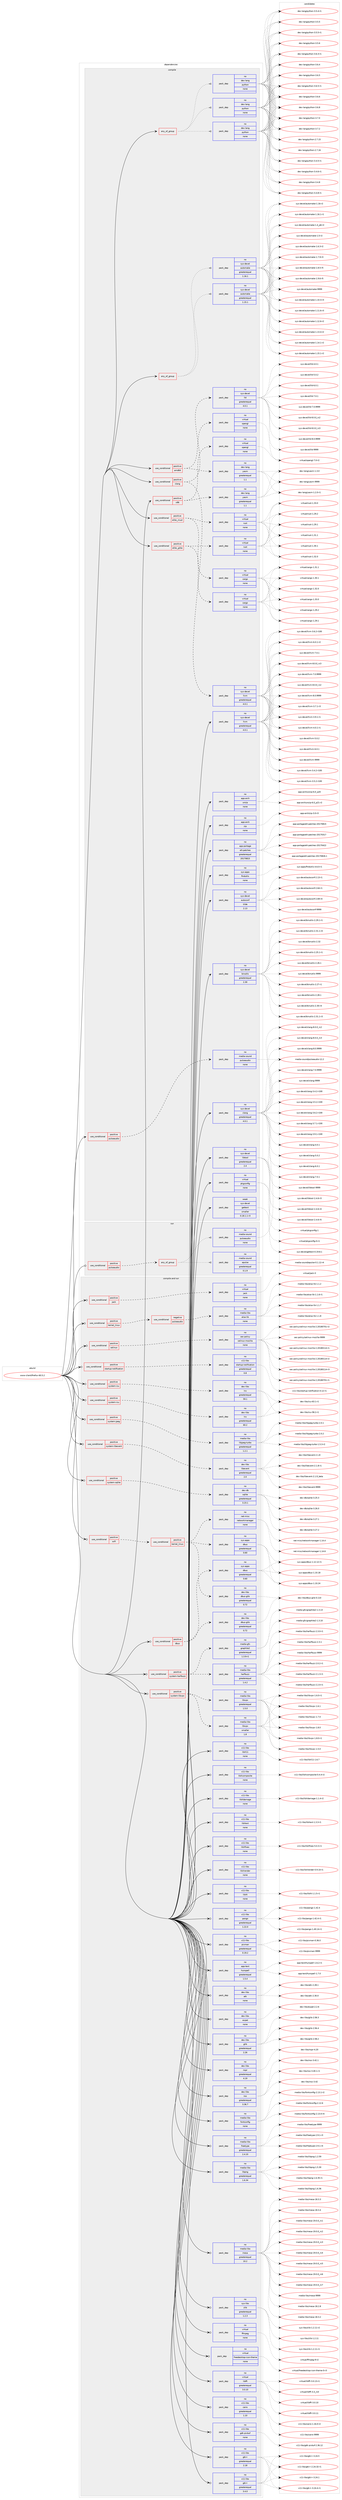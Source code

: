 digraph prolog {

# *************
# Graph options
# *************

newrank=true;
concentrate=true;
compound=true;
graph [rankdir=LR,fontname=Helvetica,fontsize=10,ranksep=1.5];#, ranksep=2.5, nodesep=0.2];
edge  [arrowhead=vee];
node  [fontname=Helvetica,fontsize=10];

# **********
# The ebuild
# **********

subgraph cluster_leftcol {
color=gray;
rank=same;
label=<<i>ebuild</i>>;
id [label="www-client/firefox-60.5.2", color=red, width=4, href="../www-client/firefox-60.5.2.svg"];
}

# ****************
# The dependencies
# ****************

subgraph cluster_midcol {
color=gray;
label=<<i>dependencies</i>>;
subgraph cluster_compile {
fillcolor="#eeeeee";
style=filled;
label=<<i>compile</i>>;
subgraph any28238 {
dependency1748232 [label=<<TABLE BORDER="0" CELLBORDER="1" CELLSPACING="0" CELLPADDING="4"><TR><TD CELLPADDING="10">any_of_group</TD></TR></TABLE>>, shape=none, color=red];subgraph pack1255143 {
dependency1748233 [label=<<TABLE BORDER="0" CELLBORDER="1" CELLSPACING="0" CELLPADDING="4" WIDTH="220"><TR><TD ROWSPAN="6" CELLPADDING="30">pack_dep</TD></TR><TR><TD WIDTH="110">no</TD></TR><TR><TD>dev-lang</TD></TR><TR><TD>python</TD></TR><TR><TD>none</TD></TR><TR><TD></TD></TR></TABLE>>, shape=none, color=blue];
}
dependency1748232:e -> dependency1748233:w [weight=20,style="dotted",arrowhead="oinv"];
subgraph pack1255144 {
dependency1748234 [label=<<TABLE BORDER="0" CELLBORDER="1" CELLSPACING="0" CELLPADDING="4" WIDTH="220"><TR><TD ROWSPAN="6" CELLPADDING="30">pack_dep</TD></TR><TR><TD WIDTH="110">no</TD></TR><TR><TD>dev-lang</TD></TR><TR><TD>python</TD></TR><TR><TD>none</TD></TR><TR><TD></TD></TR></TABLE>>, shape=none, color=blue];
}
dependency1748232:e -> dependency1748234:w [weight=20,style="dotted",arrowhead="oinv"];
subgraph pack1255145 {
dependency1748235 [label=<<TABLE BORDER="0" CELLBORDER="1" CELLSPACING="0" CELLPADDING="4" WIDTH="220"><TR><TD ROWSPAN="6" CELLPADDING="30">pack_dep</TD></TR><TR><TD WIDTH="110">no</TD></TR><TR><TD>dev-lang</TD></TR><TR><TD>python</TD></TR><TR><TD>none</TD></TR><TR><TD></TD></TR></TABLE>>, shape=none, color=blue];
}
dependency1748232:e -> dependency1748235:w [weight=20,style="dotted",arrowhead="oinv"];
}
id:e -> dependency1748232:w [weight=20,style="solid",arrowhead="vee"];
subgraph any28239 {
dependency1748236 [label=<<TABLE BORDER="0" CELLBORDER="1" CELLSPACING="0" CELLPADDING="4"><TR><TD CELLPADDING="10">any_of_group</TD></TR></TABLE>>, shape=none, color=red];subgraph pack1255146 {
dependency1748237 [label=<<TABLE BORDER="0" CELLBORDER="1" CELLSPACING="0" CELLPADDING="4" WIDTH="220"><TR><TD ROWSPAN="6" CELLPADDING="30">pack_dep</TD></TR><TR><TD WIDTH="110">no</TD></TR><TR><TD>sys-devel</TD></TR><TR><TD>automake</TD></TR><TR><TD>greaterequal</TD></TR><TR><TD>1.16.1</TD></TR></TABLE>>, shape=none, color=blue];
}
dependency1748236:e -> dependency1748237:w [weight=20,style="dotted",arrowhead="oinv"];
subgraph pack1255147 {
dependency1748238 [label=<<TABLE BORDER="0" CELLBORDER="1" CELLSPACING="0" CELLPADDING="4" WIDTH="220"><TR><TD ROWSPAN="6" CELLPADDING="30">pack_dep</TD></TR><TR><TD WIDTH="110">no</TD></TR><TR><TD>sys-devel</TD></TR><TR><TD>automake</TD></TR><TR><TD>greaterequal</TD></TR><TR><TD>1.15.1</TD></TR></TABLE>>, shape=none, color=blue];
}
dependency1748236:e -> dependency1748238:w [weight=20,style="dotted",arrowhead="oinv"];
}
id:e -> dependency1748236:w [weight=20,style="solid",arrowhead="vee"];
subgraph cond463856 {
dependency1748239 [label=<<TABLE BORDER="0" CELLBORDER="1" CELLSPACING="0" CELLPADDING="4"><TR><TD ROWSPAN="3" CELLPADDING="10">use_conditional</TD></TR><TR><TD>positive</TD></TR><TR><TD>amd64</TD></TR></TABLE>>, shape=none, color=red];
subgraph pack1255148 {
dependency1748240 [label=<<TABLE BORDER="0" CELLBORDER="1" CELLSPACING="0" CELLPADDING="4" WIDTH="220"><TR><TD ROWSPAN="6" CELLPADDING="30">pack_dep</TD></TR><TR><TD WIDTH="110">no</TD></TR><TR><TD>dev-lang</TD></TR><TR><TD>yasm</TD></TR><TR><TD>greaterequal</TD></TR><TR><TD>1.1</TD></TR></TABLE>>, shape=none, color=blue];
}
dependency1748239:e -> dependency1748240:w [weight=20,style="dashed",arrowhead="vee"];
subgraph pack1255149 {
dependency1748241 [label=<<TABLE BORDER="0" CELLBORDER="1" CELLSPACING="0" CELLPADDING="4" WIDTH="220"><TR><TD ROWSPAN="6" CELLPADDING="30">pack_dep</TD></TR><TR><TD WIDTH="110">no</TD></TR><TR><TD>virtual</TD></TR><TR><TD>opengl</TD></TR><TR><TD>none</TD></TR><TR><TD></TD></TR></TABLE>>, shape=none, color=blue];
}
dependency1748239:e -> dependency1748241:w [weight=20,style="dashed",arrowhead="vee"];
}
id:e -> dependency1748239:w [weight=20,style="solid",arrowhead="vee"];
subgraph cond463857 {
dependency1748242 [label=<<TABLE BORDER="0" CELLBORDER="1" CELLSPACING="0" CELLPADDING="4"><TR><TD ROWSPAN="3" CELLPADDING="10">use_conditional</TD></TR><TR><TD>positive</TD></TR><TR><TD>clang</TD></TR></TABLE>>, shape=none, color=red];
subgraph pack1255150 {
dependency1748243 [label=<<TABLE BORDER="0" CELLBORDER="1" CELLSPACING="0" CELLPADDING="4" WIDTH="220"><TR><TD ROWSPAN="6" CELLPADDING="30">pack_dep</TD></TR><TR><TD WIDTH="110">no</TD></TR><TR><TD>sys-devel</TD></TR><TR><TD>llvm</TD></TR><TR><TD>greaterequal</TD></TR><TR><TD>4.0.1</TD></TR></TABLE>>, shape=none, color=blue];
}
dependency1748242:e -> dependency1748243:w [weight=20,style="dashed",arrowhead="vee"];
subgraph pack1255151 {
dependency1748244 [label=<<TABLE BORDER="0" CELLBORDER="1" CELLSPACING="0" CELLPADDING="4" WIDTH="220"><TR><TD ROWSPAN="6" CELLPADDING="30">pack_dep</TD></TR><TR><TD WIDTH="110">no</TD></TR><TR><TD>sys-devel</TD></TR><TR><TD>lld</TD></TR><TR><TD>greaterequal</TD></TR><TR><TD>4.0.1</TD></TR></TABLE>>, shape=none, color=blue];
}
dependency1748242:e -> dependency1748244:w [weight=20,style="dashed",arrowhead="vee"];
}
id:e -> dependency1748242:w [weight=20,style="solid",arrowhead="vee"];
subgraph cond463858 {
dependency1748245 [label=<<TABLE BORDER="0" CELLBORDER="1" CELLSPACING="0" CELLPADDING="4"><TR><TD ROWSPAN="3" CELLPADDING="10">use_conditional</TD></TR><TR><TD>positive</TD></TR><TR><TD>elibc_glibc</TD></TR></TABLE>>, shape=none, color=red];
subgraph pack1255152 {
dependency1748246 [label=<<TABLE BORDER="0" CELLBORDER="1" CELLSPACING="0" CELLPADDING="4" WIDTH="220"><TR><TD ROWSPAN="6" CELLPADDING="30">pack_dep</TD></TR><TR><TD WIDTH="110">no</TD></TR><TR><TD>virtual</TD></TR><TR><TD>cargo</TD></TR><TR><TD>none</TD></TR><TR><TD></TD></TR></TABLE>>, shape=none, color=blue];
}
dependency1748245:e -> dependency1748246:w [weight=20,style="dashed",arrowhead="vee"];
subgraph pack1255153 {
dependency1748247 [label=<<TABLE BORDER="0" CELLBORDER="1" CELLSPACING="0" CELLPADDING="4" WIDTH="220"><TR><TD ROWSPAN="6" CELLPADDING="30">pack_dep</TD></TR><TR><TD WIDTH="110">no</TD></TR><TR><TD>virtual</TD></TR><TR><TD>rust</TD></TR><TR><TD>none</TD></TR><TR><TD></TD></TR></TABLE>>, shape=none, color=blue];
}
dependency1748245:e -> dependency1748247:w [weight=20,style="dashed",arrowhead="vee"];
}
id:e -> dependency1748245:w [weight=20,style="solid",arrowhead="vee"];
subgraph cond463859 {
dependency1748248 [label=<<TABLE BORDER="0" CELLBORDER="1" CELLSPACING="0" CELLPADDING="4"><TR><TD ROWSPAN="3" CELLPADDING="10">use_conditional</TD></TR><TR><TD>positive</TD></TR><TR><TD>elibc_musl</TD></TR></TABLE>>, shape=none, color=red];
subgraph pack1255154 {
dependency1748249 [label=<<TABLE BORDER="0" CELLBORDER="1" CELLSPACING="0" CELLPADDING="4" WIDTH="220"><TR><TD ROWSPAN="6" CELLPADDING="30">pack_dep</TD></TR><TR><TD WIDTH="110">no</TD></TR><TR><TD>virtual</TD></TR><TR><TD>cargo</TD></TR><TR><TD>none</TD></TR><TR><TD></TD></TR></TABLE>>, shape=none, color=blue];
}
dependency1748248:e -> dependency1748249:w [weight=20,style="dashed",arrowhead="vee"];
subgraph pack1255155 {
dependency1748250 [label=<<TABLE BORDER="0" CELLBORDER="1" CELLSPACING="0" CELLPADDING="4" WIDTH="220"><TR><TD ROWSPAN="6" CELLPADDING="30">pack_dep</TD></TR><TR><TD WIDTH="110">no</TD></TR><TR><TD>virtual</TD></TR><TR><TD>rust</TD></TR><TR><TD>none</TD></TR><TR><TD></TD></TR></TABLE>>, shape=none, color=blue];
}
dependency1748248:e -> dependency1748250:w [weight=20,style="dashed",arrowhead="vee"];
}
id:e -> dependency1748248:w [weight=20,style="solid",arrowhead="vee"];
subgraph cond463860 {
dependency1748251 [label=<<TABLE BORDER="0" CELLBORDER="1" CELLSPACING="0" CELLPADDING="4"><TR><TD ROWSPAN="3" CELLPADDING="10">use_conditional</TD></TR><TR><TD>positive</TD></TR><TR><TD>pulseaudio</TD></TR></TABLE>>, shape=none, color=red];
subgraph pack1255156 {
dependency1748252 [label=<<TABLE BORDER="0" CELLBORDER="1" CELLSPACING="0" CELLPADDING="4" WIDTH="220"><TR><TD ROWSPAN="6" CELLPADDING="30">pack_dep</TD></TR><TR><TD WIDTH="110">no</TD></TR><TR><TD>media-sound</TD></TR><TR><TD>pulseaudio</TD></TR><TR><TD>none</TD></TR><TR><TD></TD></TR></TABLE>>, shape=none, color=blue];
}
dependency1748251:e -> dependency1748252:w [weight=20,style="dashed",arrowhead="vee"];
}
id:e -> dependency1748251:w [weight=20,style="solid",arrowhead="vee"];
subgraph cond463861 {
dependency1748253 [label=<<TABLE BORDER="0" CELLBORDER="1" CELLSPACING="0" CELLPADDING="4"><TR><TD ROWSPAN="3" CELLPADDING="10">use_conditional</TD></TR><TR><TD>positive</TD></TR><TR><TD>x86</TD></TR></TABLE>>, shape=none, color=red];
subgraph pack1255157 {
dependency1748254 [label=<<TABLE BORDER="0" CELLBORDER="1" CELLSPACING="0" CELLPADDING="4" WIDTH="220"><TR><TD ROWSPAN="6" CELLPADDING="30">pack_dep</TD></TR><TR><TD WIDTH="110">no</TD></TR><TR><TD>dev-lang</TD></TR><TR><TD>yasm</TD></TR><TR><TD>greaterequal</TD></TR><TR><TD>1.1</TD></TR></TABLE>>, shape=none, color=blue];
}
dependency1748253:e -> dependency1748254:w [weight=20,style="dashed",arrowhead="vee"];
subgraph pack1255158 {
dependency1748255 [label=<<TABLE BORDER="0" CELLBORDER="1" CELLSPACING="0" CELLPADDING="4" WIDTH="220"><TR><TD ROWSPAN="6" CELLPADDING="30">pack_dep</TD></TR><TR><TD WIDTH="110">no</TD></TR><TR><TD>virtual</TD></TR><TR><TD>opengl</TD></TR><TR><TD>none</TD></TR><TR><TD></TD></TR></TABLE>>, shape=none, color=blue];
}
dependency1748253:e -> dependency1748255:w [weight=20,style="dashed",arrowhead="vee"];
}
id:e -> dependency1748253:w [weight=20,style="solid",arrowhead="vee"];
subgraph pack1255159 {
dependency1748256 [label=<<TABLE BORDER="0" CELLBORDER="1" CELLSPACING="0" CELLPADDING="4" WIDTH="220"><TR><TD ROWSPAN="6" CELLPADDING="30">pack_dep</TD></TR><TR><TD WIDTH="110">no</TD></TR><TR><TD>app-arch</TD></TR><TR><TD>unzip</TD></TR><TR><TD>none</TD></TR><TR><TD></TD></TR></TABLE>>, shape=none, color=blue];
}
id:e -> dependency1748256:w [weight=20,style="solid",arrowhead="vee"];
subgraph pack1255160 {
dependency1748257 [label=<<TABLE BORDER="0" CELLBORDER="1" CELLSPACING="0" CELLPADDING="4" WIDTH="220"><TR><TD ROWSPAN="6" CELLPADDING="30">pack_dep</TD></TR><TR><TD WIDTH="110">no</TD></TR><TR><TD>app-arch</TD></TR><TR><TD>zip</TD></TR><TR><TD>none</TD></TR><TR><TD></TD></TR></TABLE>>, shape=none, color=blue];
}
id:e -> dependency1748257:w [weight=20,style="solid",arrowhead="vee"];
subgraph pack1255161 {
dependency1748258 [label=<<TABLE BORDER="0" CELLBORDER="1" CELLSPACING="0" CELLPADDING="4" WIDTH="220"><TR><TD ROWSPAN="6" CELLPADDING="30">pack_dep</TD></TR><TR><TD WIDTH="110">no</TD></TR><TR><TD>app-portage</TD></TR><TR><TD>elt-patches</TD></TR><TR><TD>greaterequal</TD></TR><TR><TD>20170815</TD></TR></TABLE>>, shape=none, color=blue];
}
id:e -> dependency1748258:w [weight=20,style="solid",arrowhead="vee"];
subgraph pack1255162 {
dependency1748259 [label=<<TABLE BORDER="0" CELLBORDER="1" CELLSPACING="0" CELLPADDING="4" WIDTH="220"><TR><TD ROWSPAN="6" CELLPADDING="30">pack_dep</TD></TR><TR><TD WIDTH="110">no</TD></TR><TR><TD>sys-apps</TD></TR><TR><TD>findutils</TD></TR><TR><TD>none</TD></TR><TR><TD></TD></TR></TABLE>>, shape=none, color=blue];
}
id:e -> dependency1748259:w [weight=20,style="solid",arrowhead="vee"];
subgraph pack1255163 {
dependency1748260 [label=<<TABLE BORDER="0" CELLBORDER="1" CELLSPACING="0" CELLPADDING="4" WIDTH="220"><TR><TD ROWSPAN="6" CELLPADDING="30">pack_dep</TD></TR><TR><TD WIDTH="110">no</TD></TR><TR><TD>sys-devel</TD></TR><TR><TD>autoconf</TD></TR><TR><TD>tilde</TD></TR><TR><TD>2.13</TD></TR></TABLE>>, shape=none, color=blue];
}
id:e -> dependency1748260:w [weight=20,style="solid",arrowhead="vee"];
subgraph pack1255164 {
dependency1748261 [label=<<TABLE BORDER="0" CELLBORDER="1" CELLSPACING="0" CELLPADDING="4" WIDTH="220"><TR><TD ROWSPAN="6" CELLPADDING="30">pack_dep</TD></TR><TR><TD WIDTH="110">no</TD></TR><TR><TD>sys-devel</TD></TR><TR><TD>binutils</TD></TR><TR><TD>greaterequal</TD></TR><TR><TD>2.30</TD></TR></TABLE>>, shape=none, color=blue];
}
id:e -> dependency1748261:w [weight=20,style="solid",arrowhead="vee"];
subgraph pack1255165 {
dependency1748262 [label=<<TABLE BORDER="0" CELLBORDER="1" CELLSPACING="0" CELLPADDING="4" WIDTH="220"><TR><TD ROWSPAN="6" CELLPADDING="30">pack_dep</TD></TR><TR><TD WIDTH="110">no</TD></TR><TR><TD>sys-devel</TD></TR><TR><TD>clang</TD></TR><TR><TD>greaterequal</TD></TR><TR><TD>4.0.1</TD></TR></TABLE>>, shape=none, color=blue];
}
id:e -> dependency1748262:w [weight=20,style="solid",arrowhead="vee"];
subgraph pack1255166 {
dependency1748263 [label=<<TABLE BORDER="0" CELLBORDER="1" CELLSPACING="0" CELLPADDING="4" WIDTH="220"><TR><TD ROWSPAN="6" CELLPADDING="30">pack_dep</TD></TR><TR><TD WIDTH="110">no</TD></TR><TR><TD>sys-devel</TD></TR><TR><TD>libtool</TD></TR><TR><TD>greaterequal</TD></TR><TR><TD>2.4</TD></TR></TABLE>>, shape=none, color=blue];
}
id:e -> dependency1748263:w [weight=20,style="solid",arrowhead="vee"];
subgraph pack1255167 {
dependency1748264 [label=<<TABLE BORDER="0" CELLBORDER="1" CELLSPACING="0" CELLPADDING="4" WIDTH="220"><TR><TD ROWSPAN="6" CELLPADDING="30">pack_dep</TD></TR><TR><TD WIDTH="110">no</TD></TR><TR><TD>sys-devel</TD></TR><TR><TD>llvm</TD></TR><TR><TD>greaterequal</TD></TR><TR><TD>4.0.1</TD></TR></TABLE>>, shape=none, color=blue];
}
id:e -> dependency1748264:w [weight=20,style="solid",arrowhead="vee"];
subgraph pack1255168 {
dependency1748265 [label=<<TABLE BORDER="0" CELLBORDER="1" CELLSPACING="0" CELLPADDING="4" WIDTH="220"><TR><TD ROWSPAN="6" CELLPADDING="30">pack_dep</TD></TR><TR><TD WIDTH="110">no</TD></TR><TR><TD>virtual</TD></TR><TR><TD>pkgconfig</TD></TR><TR><TD>none</TD></TR><TR><TD></TD></TR></TABLE>>, shape=none, color=blue];
}
id:e -> dependency1748265:w [weight=20,style="solid",arrowhead="vee"];
subgraph pack1255169 {
dependency1748266 [label=<<TABLE BORDER="0" CELLBORDER="1" CELLSPACING="0" CELLPADDING="4" WIDTH="220"><TR><TD ROWSPAN="6" CELLPADDING="30">pack_dep</TD></TR><TR><TD WIDTH="110">weak</TD></TR><TR><TD>sys-devel</TD></TR><TR><TD>gettext</TD></TR><TR><TD>smaller</TD></TR><TR><TD>0.18.1.1-r3</TD></TR></TABLE>>, shape=none, color=blue];
}
id:e -> dependency1748266:w [weight=20,style="solid",arrowhead="vee"];
}
subgraph cluster_compileandrun {
fillcolor="#eeeeee";
style=filled;
label=<<i>compile and run</i>>;
subgraph cond463862 {
dependency1748267 [label=<<TABLE BORDER="0" CELLBORDER="1" CELLSPACING="0" CELLPADDING="4"><TR><TD ROWSPAN="3" CELLPADDING="10">use_conditional</TD></TR><TR><TD>positive</TD></TR><TR><TD>dbus</TD></TR></TABLE>>, shape=none, color=red];
subgraph pack1255170 {
dependency1748268 [label=<<TABLE BORDER="0" CELLBORDER="1" CELLSPACING="0" CELLPADDING="4" WIDTH="220"><TR><TD ROWSPAN="6" CELLPADDING="30">pack_dep</TD></TR><TR><TD WIDTH="110">no</TD></TR><TR><TD>sys-apps</TD></TR><TR><TD>dbus</TD></TR><TR><TD>greaterequal</TD></TR><TR><TD>0.60</TD></TR></TABLE>>, shape=none, color=blue];
}
dependency1748267:e -> dependency1748268:w [weight=20,style="dashed",arrowhead="vee"];
subgraph pack1255171 {
dependency1748269 [label=<<TABLE BORDER="0" CELLBORDER="1" CELLSPACING="0" CELLPADDING="4" WIDTH="220"><TR><TD ROWSPAN="6" CELLPADDING="30">pack_dep</TD></TR><TR><TD WIDTH="110">no</TD></TR><TR><TD>dev-libs</TD></TR><TR><TD>dbus-glib</TD></TR><TR><TD>greaterequal</TD></TR><TR><TD>0.72</TD></TR></TABLE>>, shape=none, color=blue];
}
dependency1748267:e -> dependency1748269:w [weight=20,style="dashed",arrowhead="vee"];
}
id:e -> dependency1748267:w [weight=20,style="solid",arrowhead="odotvee"];
subgraph cond463863 {
dependency1748270 [label=<<TABLE BORDER="0" CELLBORDER="1" CELLSPACING="0" CELLPADDING="4"><TR><TD ROWSPAN="3" CELLPADDING="10">use_conditional</TD></TR><TR><TD>positive</TD></TR><TR><TD>jack</TD></TR></TABLE>>, shape=none, color=red];
subgraph pack1255172 {
dependency1748271 [label=<<TABLE BORDER="0" CELLBORDER="1" CELLSPACING="0" CELLPADDING="4" WIDTH="220"><TR><TD ROWSPAN="6" CELLPADDING="30">pack_dep</TD></TR><TR><TD WIDTH="110">no</TD></TR><TR><TD>virtual</TD></TR><TR><TD>jack</TD></TR><TR><TD>none</TD></TR><TR><TD></TD></TR></TABLE>>, shape=none, color=blue];
}
dependency1748270:e -> dependency1748271:w [weight=20,style="dashed",arrowhead="vee"];
}
id:e -> dependency1748270:w [weight=20,style="solid",arrowhead="odotvee"];
subgraph cond463864 {
dependency1748272 [label=<<TABLE BORDER="0" CELLBORDER="1" CELLSPACING="0" CELLPADDING="4"><TR><TD ROWSPAN="3" CELLPADDING="10">use_conditional</TD></TR><TR><TD>positive</TD></TR><TR><TD>kernel_linux</TD></TR></TABLE>>, shape=none, color=red];
subgraph cond463865 {
dependency1748273 [label=<<TABLE BORDER="0" CELLBORDER="1" CELLSPACING="0" CELLPADDING="4"><TR><TD ROWSPAN="3" CELLPADDING="10">use_conditional</TD></TR><TR><TD>negative</TD></TR><TR><TD>pulseaudio</TD></TR></TABLE>>, shape=none, color=red];
subgraph pack1255173 {
dependency1748274 [label=<<TABLE BORDER="0" CELLBORDER="1" CELLSPACING="0" CELLPADDING="4" WIDTH="220"><TR><TD ROWSPAN="6" CELLPADDING="30">pack_dep</TD></TR><TR><TD WIDTH="110">no</TD></TR><TR><TD>media-libs</TD></TR><TR><TD>alsa-lib</TD></TR><TR><TD>none</TD></TR><TR><TD></TD></TR></TABLE>>, shape=none, color=blue];
}
dependency1748273:e -> dependency1748274:w [weight=20,style="dashed",arrowhead="vee"];
}
dependency1748272:e -> dependency1748273:w [weight=20,style="dashed",arrowhead="vee"];
}
id:e -> dependency1748272:w [weight=20,style="solid",arrowhead="odotvee"];
subgraph cond463866 {
dependency1748275 [label=<<TABLE BORDER="0" CELLBORDER="1" CELLSPACING="0" CELLPADDING="4"><TR><TD ROWSPAN="3" CELLPADDING="10">use_conditional</TD></TR><TR><TD>positive</TD></TR><TR><TD>selinux</TD></TR></TABLE>>, shape=none, color=red];
subgraph pack1255174 {
dependency1748276 [label=<<TABLE BORDER="0" CELLBORDER="1" CELLSPACING="0" CELLPADDING="4" WIDTH="220"><TR><TD ROWSPAN="6" CELLPADDING="30">pack_dep</TD></TR><TR><TD WIDTH="110">no</TD></TR><TR><TD>sec-policy</TD></TR><TR><TD>selinux-mozilla</TD></TR><TR><TD>none</TD></TR><TR><TD></TD></TR></TABLE>>, shape=none, color=blue];
}
dependency1748275:e -> dependency1748276:w [weight=20,style="dashed",arrowhead="vee"];
}
id:e -> dependency1748275:w [weight=20,style="solid",arrowhead="odotvee"];
subgraph cond463867 {
dependency1748277 [label=<<TABLE BORDER="0" CELLBORDER="1" CELLSPACING="0" CELLPADDING="4"><TR><TD ROWSPAN="3" CELLPADDING="10">use_conditional</TD></TR><TR><TD>positive</TD></TR><TR><TD>startup-notification</TD></TR></TABLE>>, shape=none, color=red];
subgraph pack1255175 {
dependency1748278 [label=<<TABLE BORDER="0" CELLBORDER="1" CELLSPACING="0" CELLPADDING="4" WIDTH="220"><TR><TD ROWSPAN="6" CELLPADDING="30">pack_dep</TD></TR><TR><TD WIDTH="110">no</TD></TR><TR><TD>x11-libs</TD></TR><TR><TD>startup-notification</TD></TR><TR><TD>greaterequal</TD></TR><TR><TD>0.8</TD></TR></TABLE>>, shape=none, color=blue];
}
dependency1748277:e -> dependency1748278:w [weight=20,style="dashed",arrowhead="vee"];
}
id:e -> dependency1748277:w [weight=20,style="solid",arrowhead="odotvee"];
subgraph cond463868 {
dependency1748279 [label=<<TABLE BORDER="0" CELLBORDER="1" CELLSPACING="0" CELLPADDING="4"><TR><TD ROWSPAN="3" CELLPADDING="10">use_conditional</TD></TR><TR><TD>positive</TD></TR><TR><TD>system-harfbuzz</TD></TR></TABLE>>, shape=none, color=red];
subgraph pack1255176 {
dependency1748280 [label=<<TABLE BORDER="0" CELLBORDER="1" CELLSPACING="0" CELLPADDING="4" WIDTH="220"><TR><TD ROWSPAN="6" CELLPADDING="30">pack_dep</TD></TR><TR><TD WIDTH="110">no</TD></TR><TR><TD>media-libs</TD></TR><TR><TD>harfbuzz</TD></TR><TR><TD>greaterequal</TD></TR><TR><TD>1.4.2</TD></TR></TABLE>>, shape=none, color=blue];
}
dependency1748279:e -> dependency1748280:w [weight=20,style="dashed",arrowhead="vee"];
subgraph pack1255177 {
dependency1748281 [label=<<TABLE BORDER="0" CELLBORDER="1" CELLSPACING="0" CELLPADDING="4" WIDTH="220"><TR><TD ROWSPAN="6" CELLPADDING="30">pack_dep</TD></TR><TR><TD WIDTH="110">no</TD></TR><TR><TD>media-gfx</TD></TR><TR><TD>graphite2</TD></TR><TR><TD>greaterequal</TD></TR><TR><TD>1.3.9-r1</TD></TR></TABLE>>, shape=none, color=blue];
}
dependency1748279:e -> dependency1748281:w [weight=20,style="dashed",arrowhead="vee"];
}
id:e -> dependency1748279:w [weight=20,style="solid",arrowhead="odotvee"];
subgraph cond463869 {
dependency1748282 [label=<<TABLE BORDER="0" CELLBORDER="1" CELLSPACING="0" CELLPADDING="4"><TR><TD ROWSPAN="3" CELLPADDING="10">use_conditional</TD></TR><TR><TD>positive</TD></TR><TR><TD>system-icu</TD></TR></TABLE>>, shape=none, color=red];
subgraph pack1255178 {
dependency1748283 [label=<<TABLE BORDER="0" CELLBORDER="1" CELLSPACING="0" CELLPADDING="4" WIDTH="220"><TR><TD ROWSPAN="6" CELLPADDING="30">pack_dep</TD></TR><TR><TD WIDTH="110">no</TD></TR><TR><TD>dev-libs</TD></TR><TR><TD>icu</TD></TR><TR><TD>greaterequal</TD></TR><TR><TD>59.1</TD></TR></TABLE>>, shape=none, color=blue];
}
dependency1748282:e -> dependency1748283:w [weight=20,style="dashed",arrowhead="vee"];
}
id:e -> dependency1748282:w [weight=20,style="solid",arrowhead="odotvee"];
subgraph cond463870 {
dependency1748284 [label=<<TABLE BORDER="0" CELLBORDER="1" CELLSPACING="0" CELLPADDING="4"><TR><TD ROWSPAN="3" CELLPADDING="10">use_conditional</TD></TR><TR><TD>positive</TD></TR><TR><TD>system-icu</TD></TR></TABLE>>, shape=none, color=red];
subgraph pack1255179 {
dependency1748285 [label=<<TABLE BORDER="0" CELLBORDER="1" CELLSPACING="0" CELLPADDING="4" WIDTH="220"><TR><TD ROWSPAN="6" CELLPADDING="30">pack_dep</TD></TR><TR><TD WIDTH="110">no</TD></TR><TR><TD>dev-libs</TD></TR><TR><TD>icu</TD></TR><TR><TD>greaterequal</TD></TR><TR><TD>60.2</TD></TR></TABLE>>, shape=none, color=blue];
}
dependency1748284:e -> dependency1748285:w [weight=20,style="dashed",arrowhead="vee"];
}
id:e -> dependency1748284:w [weight=20,style="solid",arrowhead="odotvee"];
subgraph cond463871 {
dependency1748286 [label=<<TABLE BORDER="0" CELLBORDER="1" CELLSPACING="0" CELLPADDING="4"><TR><TD ROWSPAN="3" CELLPADDING="10">use_conditional</TD></TR><TR><TD>positive</TD></TR><TR><TD>system-jpeg</TD></TR></TABLE>>, shape=none, color=red];
subgraph pack1255180 {
dependency1748287 [label=<<TABLE BORDER="0" CELLBORDER="1" CELLSPACING="0" CELLPADDING="4" WIDTH="220"><TR><TD ROWSPAN="6" CELLPADDING="30">pack_dep</TD></TR><TR><TD WIDTH="110">no</TD></TR><TR><TD>media-libs</TD></TR><TR><TD>libjpeg-turbo</TD></TR><TR><TD>greaterequal</TD></TR><TR><TD>1.2.1</TD></TR></TABLE>>, shape=none, color=blue];
}
dependency1748286:e -> dependency1748287:w [weight=20,style="dashed",arrowhead="vee"];
}
id:e -> dependency1748286:w [weight=20,style="solid",arrowhead="odotvee"];
subgraph cond463872 {
dependency1748288 [label=<<TABLE BORDER="0" CELLBORDER="1" CELLSPACING="0" CELLPADDING="4"><TR><TD ROWSPAN="3" CELLPADDING="10">use_conditional</TD></TR><TR><TD>positive</TD></TR><TR><TD>system-libevent</TD></TR></TABLE>>, shape=none, color=red];
subgraph pack1255181 {
dependency1748289 [label=<<TABLE BORDER="0" CELLBORDER="1" CELLSPACING="0" CELLPADDING="4" WIDTH="220"><TR><TD ROWSPAN="6" CELLPADDING="30">pack_dep</TD></TR><TR><TD WIDTH="110">no</TD></TR><TR><TD>dev-libs</TD></TR><TR><TD>libevent</TD></TR><TR><TD>greaterequal</TD></TR><TR><TD>2.0</TD></TR></TABLE>>, shape=none, color=blue];
}
dependency1748288:e -> dependency1748289:w [weight=20,style="dashed",arrowhead="vee"];
}
id:e -> dependency1748288:w [weight=20,style="solid",arrowhead="odotvee"];
subgraph cond463873 {
dependency1748290 [label=<<TABLE BORDER="0" CELLBORDER="1" CELLSPACING="0" CELLPADDING="4"><TR><TD ROWSPAN="3" CELLPADDING="10">use_conditional</TD></TR><TR><TD>positive</TD></TR><TR><TD>system-libvpx</TD></TR></TABLE>>, shape=none, color=red];
subgraph pack1255182 {
dependency1748291 [label=<<TABLE BORDER="0" CELLBORDER="1" CELLSPACING="0" CELLPADDING="4" WIDTH="220"><TR><TD ROWSPAN="6" CELLPADDING="30">pack_dep</TD></TR><TR><TD WIDTH="110">no</TD></TR><TR><TD>media-libs</TD></TR><TR><TD>libvpx</TD></TR><TR><TD>greaterequal</TD></TR><TR><TD>1.5.0</TD></TR></TABLE>>, shape=none, color=blue];
}
dependency1748290:e -> dependency1748291:w [weight=20,style="dashed",arrowhead="vee"];
subgraph pack1255183 {
dependency1748292 [label=<<TABLE BORDER="0" CELLBORDER="1" CELLSPACING="0" CELLPADDING="4" WIDTH="220"><TR><TD ROWSPAN="6" CELLPADDING="30">pack_dep</TD></TR><TR><TD WIDTH="110">no</TD></TR><TR><TD>media-libs</TD></TR><TR><TD>libvpx</TD></TR><TR><TD>smaller</TD></TR><TR><TD>1.8</TD></TR></TABLE>>, shape=none, color=blue];
}
dependency1748290:e -> dependency1748292:w [weight=20,style="dashed",arrowhead="vee"];
}
id:e -> dependency1748290:w [weight=20,style="solid",arrowhead="odotvee"];
subgraph cond463874 {
dependency1748293 [label=<<TABLE BORDER="0" CELLBORDER="1" CELLSPACING="0" CELLPADDING="4"><TR><TD ROWSPAN="3" CELLPADDING="10">use_conditional</TD></TR><TR><TD>positive</TD></TR><TR><TD>system-sqlite</TD></TR></TABLE>>, shape=none, color=red];
subgraph pack1255184 {
dependency1748294 [label=<<TABLE BORDER="0" CELLBORDER="1" CELLSPACING="0" CELLPADDING="4" WIDTH="220"><TR><TD ROWSPAN="6" CELLPADDING="30">pack_dep</TD></TR><TR><TD WIDTH="110">no</TD></TR><TR><TD>dev-db</TD></TR><TR><TD>sqlite</TD></TR><TR><TD>greaterequal</TD></TR><TR><TD>3.23.1</TD></TR></TABLE>>, shape=none, color=blue];
}
dependency1748293:e -> dependency1748294:w [weight=20,style="dashed",arrowhead="vee"];
}
id:e -> dependency1748293:w [weight=20,style="solid",arrowhead="odotvee"];
subgraph cond463875 {
dependency1748295 [label=<<TABLE BORDER="0" CELLBORDER="1" CELLSPACING="0" CELLPADDING="4"><TR><TD ROWSPAN="3" CELLPADDING="10">use_conditional</TD></TR><TR><TD>positive</TD></TR><TR><TD>wifi</TD></TR></TABLE>>, shape=none, color=red];
subgraph cond463876 {
dependency1748296 [label=<<TABLE BORDER="0" CELLBORDER="1" CELLSPACING="0" CELLPADDING="4"><TR><TD ROWSPAN="3" CELLPADDING="10">use_conditional</TD></TR><TR><TD>positive</TD></TR><TR><TD>kernel_linux</TD></TR></TABLE>>, shape=none, color=red];
subgraph pack1255185 {
dependency1748297 [label=<<TABLE BORDER="0" CELLBORDER="1" CELLSPACING="0" CELLPADDING="4" WIDTH="220"><TR><TD ROWSPAN="6" CELLPADDING="30">pack_dep</TD></TR><TR><TD WIDTH="110">no</TD></TR><TR><TD>sys-apps</TD></TR><TR><TD>dbus</TD></TR><TR><TD>greaterequal</TD></TR><TR><TD>0.60</TD></TR></TABLE>>, shape=none, color=blue];
}
dependency1748296:e -> dependency1748297:w [weight=20,style="dashed",arrowhead="vee"];
subgraph pack1255186 {
dependency1748298 [label=<<TABLE BORDER="0" CELLBORDER="1" CELLSPACING="0" CELLPADDING="4" WIDTH="220"><TR><TD ROWSPAN="6" CELLPADDING="30">pack_dep</TD></TR><TR><TD WIDTH="110">no</TD></TR><TR><TD>dev-libs</TD></TR><TR><TD>dbus-glib</TD></TR><TR><TD>greaterequal</TD></TR><TR><TD>0.72</TD></TR></TABLE>>, shape=none, color=blue];
}
dependency1748296:e -> dependency1748298:w [weight=20,style="dashed",arrowhead="vee"];
subgraph pack1255187 {
dependency1748299 [label=<<TABLE BORDER="0" CELLBORDER="1" CELLSPACING="0" CELLPADDING="4" WIDTH="220"><TR><TD ROWSPAN="6" CELLPADDING="30">pack_dep</TD></TR><TR><TD WIDTH="110">no</TD></TR><TR><TD>net-misc</TD></TR><TR><TD>networkmanager</TD></TR><TR><TD>none</TD></TR><TR><TD></TD></TR></TABLE>>, shape=none, color=blue];
}
dependency1748296:e -> dependency1748299:w [weight=20,style="dashed",arrowhead="vee"];
}
dependency1748295:e -> dependency1748296:w [weight=20,style="dashed",arrowhead="vee"];
}
id:e -> dependency1748295:w [weight=20,style="solid",arrowhead="odotvee"];
subgraph pack1255188 {
dependency1748300 [label=<<TABLE BORDER="0" CELLBORDER="1" CELLSPACING="0" CELLPADDING="4" WIDTH="220"><TR><TD ROWSPAN="6" CELLPADDING="30">pack_dep</TD></TR><TR><TD WIDTH="110">no</TD></TR><TR><TD>app-text</TD></TR><TR><TD>hunspell</TD></TR><TR><TD>greaterequal</TD></TR><TR><TD>1.5.4</TD></TR></TABLE>>, shape=none, color=blue];
}
id:e -> dependency1748300:w [weight=20,style="solid",arrowhead="odotvee"];
subgraph pack1255189 {
dependency1748301 [label=<<TABLE BORDER="0" CELLBORDER="1" CELLSPACING="0" CELLPADDING="4" WIDTH="220"><TR><TD ROWSPAN="6" CELLPADDING="30">pack_dep</TD></TR><TR><TD WIDTH="110">no</TD></TR><TR><TD>dev-libs</TD></TR><TR><TD>atk</TD></TR><TR><TD>none</TD></TR><TR><TD></TD></TR></TABLE>>, shape=none, color=blue];
}
id:e -> dependency1748301:w [weight=20,style="solid",arrowhead="odotvee"];
subgraph pack1255190 {
dependency1748302 [label=<<TABLE BORDER="0" CELLBORDER="1" CELLSPACING="0" CELLPADDING="4" WIDTH="220"><TR><TD ROWSPAN="6" CELLPADDING="30">pack_dep</TD></TR><TR><TD WIDTH="110">no</TD></TR><TR><TD>dev-libs</TD></TR><TR><TD>expat</TD></TR><TR><TD>none</TD></TR><TR><TD></TD></TR></TABLE>>, shape=none, color=blue];
}
id:e -> dependency1748302:w [weight=20,style="solid",arrowhead="odotvee"];
subgraph pack1255191 {
dependency1748303 [label=<<TABLE BORDER="0" CELLBORDER="1" CELLSPACING="0" CELLPADDING="4" WIDTH="220"><TR><TD ROWSPAN="6" CELLPADDING="30">pack_dep</TD></TR><TR><TD WIDTH="110">no</TD></TR><TR><TD>dev-libs</TD></TR><TR><TD>glib</TD></TR><TR><TD>greaterequal</TD></TR><TR><TD>2.26</TD></TR></TABLE>>, shape=none, color=blue];
}
id:e -> dependency1748303:w [weight=20,style="solid",arrowhead="odotvee"];
subgraph pack1255192 {
dependency1748304 [label=<<TABLE BORDER="0" CELLBORDER="1" CELLSPACING="0" CELLPADDING="4" WIDTH="220"><TR><TD ROWSPAN="6" CELLPADDING="30">pack_dep</TD></TR><TR><TD WIDTH="110">no</TD></TR><TR><TD>dev-libs</TD></TR><TR><TD>nspr</TD></TR><TR><TD>greaterequal</TD></TR><TR><TD>4.19</TD></TR></TABLE>>, shape=none, color=blue];
}
id:e -> dependency1748304:w [weight=20,style="solid",arrowhead="odotvee"];
subgraph pack1255193 {
dependency1748305 [label=<<TABLE BORDER="0" CELLBORDER="1" CELLSPACING="0" CELLPADDING="4" WIDTH="220"><TR><TD ROWSPAN="6" CELLPADDING="30">pack_dep</TD></TR><TR><TD WIDTH="110">no</TD></TR><TR><TD>dev-libs</TD></TR><TR><TD>nss</TD></TR><TR><TD>greaterequal</TD></TR><TR><TD>3.36.7</TD></TR></TABLE>>, shape=none, color=blue];
}
id:e -> dependency1748305:w [weight=20,style="solid",arrowhead="odotvee"];
subgraph pack1255194 {
dependency1748306 [label=<<TABLE BORDER="0" CELLBORDER="1" CELLSPACING="0" CELLPADDING="4" WIDTH="220"><TR><TD ROWSPAN="6" CELLPADDING="30">pack_dep</TD></TR><TR><TD WIDTH="110">no</TD></TR><TR><TD>media-libs</TD></TR><TR><TD>fontconfig</TD></TR><TR><TD>none</TD></TR><TR><TD></TD></TR></TABLE>>, shape=none, color=blue];
}
id:e -> dependency1748306:w [weight=20,style="solid",arrowhead="odotvee"];
subgraph pack1255195 {
dependency1748307 [label=<<TABLE BORDER="0" CELLBORDER="1" CELLSPACING="0" CELLPADDING="4" WIDTH="220"><TR><TD ROWSPAN="6" CELLPADDING="30">pack_dep</TD></TR><TR><TD WIDTH="110">no</TD></TR><TR><TD>media-libs</TD></TR><TR><TD>freetype</TD></TR><TR><TD>greaterequal</TD></TR><TR><TD>2.4.10</TD></TR></TABLE>>, shape=none, color=blue];
}
id:e -> dependency1748307:w [weight=20,style="solid",arrowhead="odotvee"];
subgraph pack1255196 {
dependency1748308 [label=<<TABLE BORDER="0" CELLBORDER="1" CELLSPACING="0" CELLPADDING="4" WIDTH="220"><TR><TD ROWSPAN="6" CELLPADDING="30">pack_dep</TD></TR><TR><TD WIDTH="110">no</TD></TR><TR><TD>media-libs</TD></TR><TR><TD>libpng</TD></TR><TR><TD>greaterequal</TD></TR><TR><TD>1.6.34</TD></TR></TABLE>>, shape=none, color=blue];
}
id:e -> dependency1748308:w [weight=20,style="solid",arrowhead="odotvee"];
subgraph pack1255197 {
dependency1748309 [label=<<TABLE BORDER="0" CELLBORDER="1" CELLSPACING="0" CELLPADDING="4" WIDTH="220"><TR><TD ROWSPAN="6" CELLPADDING="30">pack_dep</TD></TR><TR><TD WIDTH="110">no</TD></TR><TR><TD>media-libs</TD></TR><TR><TD>mesa</TD></TR><TR><TD>greaterequal</TD></TR><TR><TD>10.2</TD></TR></TABLE>>, shape=none, color=blue];
}
id:e -> dependency1748309:w [weight=20,style="solid",arrowhead="odotvee"];
subgraph pack1255198 {
dependency1748310 [label=<<TABLE BORDER="0" CELLBORDER="1" CELLSPACING="0" CELLPADDING="4" WIDTH="220"><TR><TD ROWSPAN="6" CELLPADDING="30">pack_dep</TD></TR><TR><TD WIDTH="110">no</TD></TR><TR><TD>sys-libs</TD></TR><TR><TD>zlib</TD></TR><TR><TD>greaterequal</TD></TR><TR><TD>1.2.3</TD></TR></TABLE>>, shape=none, color=blue];
}
id:e -> dependency1748310:w [weight=20,style="solid",arrowhead="odotvee"];
subgraph pack1255199 {
dependency1748311 [label=<<TABLE BORDER="0" CELLBORDER="1" CELLSPACING="0" CELLPADDING="4" WIDTH="220"><TR><TD ROWSPAN="6" CELLPADDING="30">pack_dep</TD></TR><TR><TD WIDTH="110">no</TD></TR><TR><TD>virtual</TD></TR><TR><TD>ffmpeg</TD></TR><TR><TD>none</TD></TR><TR><TD></TD></TR></TABLE>>, shape=none, color=blue];
}
id:e -> dependency1748311:w [weight=20,style="solid",arrowhead="odotvee"];
subgraph pack1255200 {
dependency1748312 [label=<<TABLE BORDER="0" CELLBORDER="1" CELLSPACING="0" CELLPADDING="4" WIDTH="220"><TR><TD ROWSPAN="6" CELLPADDING="30">pack_dep</TD></TR><TR><TD WIDTH="110">no</TD></TR><TR><TD>virtual</TD></TR><TR><TD>freedesktop-icon-theme</TD></TR><TR><TD>none</TD></TR><TR><TD></TD></TR></TABLE>>, shape=none, color=blue];
}
id:e -> dependency1748312:w [weight=20,style="solid",arrowhead="odotvee"];
subgraph pack1255201 {
dependency1748313 [label=<<TABLE BORDER="0" CELLBORDER="1" CELLSPACING="0" CELLPADDING="4" WIDTH="220"><TR><TD ROWSPAN="6" CELLPADDING="30">pack_dep</TD></TR><TR><TD WIDTH="110">no</TD></TR><TR><TD>virtual</TD></TR><TR><TD>libffi</TD></TR><TR><TD>greaterequal</TD></TR><TR><TD>3.0.10</TD></TR></TABLE>>, shape=none, color=blue];
}
id:e -> dependency1748313:w [weight=20,style="solid",arrowhead="odotvee"];
subgraph pack1255202 {
dependency1748314 [label=<<TABLE BORDER="0" CELLBORDER="1" CELLSPACING="0" CELLPADDING="4" WIDTH="220"><TR><TD ROWSPAN="6" CELLPADDING="30">pack_dep</TD></TR><TR><TD WIDTH="110">no</TD></TR><TR><TD>x11-libs</TD></TR><TR><TD>cairo</TD></TR><TR><TD>greaterequal</TD></TR><TR><TD>1.10</TD></TR></TABLE>>, shape=none, color=blue];
}
id:e -> dependency1748314:w [weight=20,style="solid",arrowhead="odotvee"];
subgraph pack1255203 {
dependency1748315 [label=<<TABLE BORDER="0" CELLBORDER="1" CELLSPACING="0" CELLPADDING="4" WIDTH="220"><TR><TD ROWSPAN="6" CELLPADDING="30">pack_dep</TD></TR><TR><TD WIDTH="110">no</TD></TR><TR><TD>x11-libs</TD></TR><TR><TD>gdk-pixbuf</TD></TR><TR><TD>none</TD></TR><TR><TD></TD></TR></TABLE>>, shape=none, color=blue];
}
id:e -> dependency1748315:w [weight=20,style="solid",arrowhead="odotvee"];
subgraph pack1255204 {
dependency1748316 [label=<<TABLE BORDER="0" CELLBORDER="1" CELLSPACING="0" CELLPADDING="4" WIDTH="220"><TR><TD ROWSPAN="6" CELLPADDING="30">pack_dep</TD></TR><TR><TD WIDTH="110">no</TD></TR><TR><TD>x11-libs</TD></TR><TR><TD>gtk+</TD></TR><TR><TD>greaterequal</TD></TR><TR><TD>2.18</TD></TR></TABLE>>, shape=none, color=blue];
}
id:e -> dependency1748316:w [weight=20,style="solid",arrowhead="odotvee"];
subgraph pack1255205 {
dependency1748317 [label=<<TABLE BORDER="0" CELLBORDER="1" CELLSPACING="0" CELLPADDING="4" WIDTH="220"><TR><TD ROWSPAN="6" CELLPADDING="30">pack_dep</TD></TR><TR><TD WIDTH="110">no</TD></TR><TR><TD>x11-libs</TD></TR><TR><TD>gtk+</TD></TR><TR><TD>greaterequal</TD></TR><TR><TD>3.4.0</TD></TR></TABLE>>, shape=none, color=blue];
}
id:e -> dependency1748317:w [weight=20,style="solid",arrowhead="odotvee"];
subgraph pack1255206 {
dependency1748318 [label=<<TABLE BORDER="0" CELLBORDER="1" CELLSPACING="0" CELLPADDING="4" WIDTH="220"><TR><TD ROWSPAN="6" CELLPADDING="30">pack_dep</TD></TR><TR><TD WIDTH="110">no</TD></TR><TR><TD>x11-libs</TD></TR><TR><TD>libX11</TD></TR><TR><TD>none</TD></TR><TR><TD></TD></TR></TABLE>>, shape=none, color=blue];
}
id:e -> dependency1748318:w [weight=20,style="solid",arrowhead="odotvee"];
subgraph pack1255207 {
dependency1748319 [label=<<TABLE BORDER="0" CELLBORDER="1" CELLSPACING="0" CELLPADDING="4" WIDTH="220"><TR><TD ROWSPAN="6" CELLPADDING="30">pack_dep</TD></TR><TR><TD WIDTH="110">no</TD></TR><TR><TD>x11-libs</TD></TR><TR><TD>libXcomposite</TD></TR><TR><TD>none</TD></TR><TR><TD></TD></TR></TABLE>>, shape=none, color=blue];
}
id:e -> dependency1748319:w [weight=20,style="solid",arrowhead="odotvee"];
subgraph pack1255208 {
dependency1748320 [label=<<TABLE BORDER="0" CELLBORDER="1" CELLSPACING="0" CELLPADDING="4" WIDTH="220"><TR><TD ROWSPAN="6" CELLPADDING="30">pack_dep</TD></TR><TR><TD WIDTH="110">no</TD></TR><TR><TD>x11-libs</TD></TR><TR><TD>libXdamage</TD></TR><TR><TD>none</TD></TR><TR><TD></TD></TR></TABLE>>, shape=none, color=blue];
}
id:e -> dependency1748320:w [weight=20,style="solid",arrowhead="odotvee"];
subgraph pack1255209 {
dependency1748321 [label=<<TABLE BORDER="0" CELLBORDER="1" CELLSPACING="0" CELLPADDING="4" WIDTH="220"><TR><TD ROWSPAN="6" CELLPADDING="30">pack_dep</TD></TR><TR><TD WIDTH="110">no</TD></TR><TR><TD>x11-libs</TD></TR><TR><TD>libXext</TD></TR><TR><TD>none</TD></TR><TR><TD></TD></TR></TABLE>>, shape=none, color=blue];
}
id:e -> dependency1748321:w [weight=20,style="solid",arrowhead="odotvee"];
subgraph pack1255210 {
dependency1748322 [label=<<TABLE BORDER="0" CELLBORDER="1" CELLSPACING="0" CELLPADDING="4" WIDTH="220"><TR><TD ROWSPAN="6" CELLPADDING="30">pack_dep</TD></TR><TR><TD WIDTH="110">no</TD></TR><TR><TD>x11-libs</TD></TR><TR><TD>libXfixes</TD></TR><TR><TD>none</TD></TR><TR><TD></TD></TR></TABLE>>, shape=none, color=blue];
}
id:e -> dependency1748322:w [weight=20,style="solid",arrowhead="odotvee"];
subgraph pack1255211 {
dependency1748323 [label=<<TABLE BORDER="0" CELLBORDER="1" CELLSPACING="0" CELLPADDING="4" WIDTH="220"><TR><TD ROWSPAN="6" CELLPADDING="30">pack_dep</TD></TR><TR><TD WIDTH="110">no</TD></TR><TR><TD>x11-libs</TD></TR><TR><TD>libXrender</TD></TR><TR><TD>none</TD></TR><TR><TD></TD></TR></TABLE>>, shape=none, color=blue];
}
id:e -> dependency1748323:w [weight=20,style="solid",arrowhead="odotvee"];
subgraph pack1255212 {
dependency1748324 [label=<<TABLE BORDER="0" CELLBORDER="1" CELLSPACING="0" CELLPADDING="4" WIDTH="220"><TR><TD ROWSPAN="6" CELLPADDING="30">pack_dep</TD></TR><TR><TD WIDTH="110">no</TD></TR><TR><TD>x11-libs</TD></TR><TR><TD>libXt</TD></TR><TR><TD>none</TD></TR><TR><TD></TD></TR></TABLE>>, shape=none, color=blue];
}
id:e -> dependency1748324:w [weight=20,style="solid",arrowhead="odotvee"];
subgraph pack1255213 {
dependency1748325 [label=<<TABLE BORDER="0" CELLBORDER="1" CELLSPACING="0" CELLPADDING="4" WIDTH="220"><TR><TD ROWSPAN="6" CELLPADDING="30">pack_dep</TD></TR><TR><TD WIDTH="110">no</TD></TR><TR><TD>x11-libs</TD></TR><TR><TD>pango</TD></TR><TR><TD>greaterequal</TD></TR><TR><TD>1.22.0</TD></TR></TABLE>>, shape=none, color=blue];
}
id:e -> dependency1748325:w [weight=20,style="solid",arrowhead="odotvee"];
subgraph pack1255214 {
dependency1748326 [label=<<TABLE BORDER="0" CELLBORDER="1" CELLSPACING="0" CELLPADDING="4" WIDTH="220"><TR><TD ROWSPAN="6" CELLPADDING="30">pack_dep</TD></TR><TR><TD WIDTH="110">no</TD></TR><TR><TD>x11-libs</TD></TR><TR><TD>pixman</TD></TR><TR><TD>greaterequal</TD></TR><TR><TD>0.19.2</TD></TR></TABLE>>, shape=none, color=blue];
}
id:e -> dependency1748326:w [weight=20,style="solid",arrowhead="odotvee"];
}
subgraph cluster_run {
fillcolor="#eeeeee";
style=filled;
label=<<i>run</i>>;
subgraph cond463877 {
dependency1748327 [label=<<TABLE BORDER="0" CELLBORDER="1" CELLSPACING="0" CELLPADDING="4"><TR><TD ROWSPAN="3" CELLPADDING="10">use_conditional</TD></TR><TR><TD>positive</TD></TR><TR><TD>pulseaudio</TD></TR></TABLE>>, shape=none, color=red];
subgraph any28240 {
dependency1748328 [label=<<TABLE BORDER="0" CELLBORDER="1" CELLSPACING="0" CELLPADDING="4"><TR><TD CELLPADDING="10">any_of_group</TD></TR></TABLE>>, shape=none, color=red];subgraph pack1255215 {
dependency1748329 [label=<<TABLE BORDER="0" CELLBORDER="1" CELLSPACING="0" CELLPADDING="4" WIDTH="220"><TR><TD ROWSPAN="6" CELLPADDING="30">pack_dep</TD></TR><TR><TD WIDTH="110">no</TD></TR><TR><TD>media-sound</TD></TR><TR><TD>pulseaudio</TD></TR><TR><TD>none</TD></TR><TR><TD></TD></TR></TABLE>>, shape=none, color=blue];
}
dependency1748328:e -> dependency1748329:w [weight=20,style="dotted",arrowhead="oinv"];
subgraph pack1255216 {
dependency1748330 [label=<<TABLE BORDER="0" CELLBORDER="1" CELLSPACING="0" CELLPADDING="4" WIDTH="220"><TR><TD ROWSPAN="6" CELLPADDING="30">pack_dep</TD></TR><TR><TD WIDTH="110">no</TD></TR><TR><TD>media-sound</TD></TR><TR><TD>apulse</TD></TR><TR><TD>greaterequal</TD></TR><TR><TD>0.1.9</TD></TR></TABLE>>, shape=none, color=blue];
}
dependency1748328:e -> dependency1748330:w [weight=20,style="dotted",arrowhead="oinv"];
}
dependency1748327:e -> dependency1748328:w [weight=20,style="dashed",arrowhead="vee"];
}
id:e -> dependency1748327:w [weight=20,style="solid",arrowhead="odot"];
}
}

# **************
# The candidates
# **************

subgraph cluster_choices {
rank=same;
color=gray;
label=<<i>candidates</i>>;

subgraph choice1255143 {
color=black;
nodesep=1;
choice10010111845108971101034711212111610411111045504655464953 [label="dev-lang/python-2.7.15", color=red, width=4,href="../dev-lang/python-2.7.15.svg"];
choice10010111845108971101034711212111610411111045504655464954 [label="dev-lang/python-2.7.16", color=red, width=4,href="../dev-lang/python-2.7.16.svg"];
choice1001011184510897110103471121211161041111104551465246534511449 [label="dev-lang/python-3.4.5-r1", color=red, width=4,href="../dev-lang/python-3.4.5-r1.svg"];
choice1001011184510897110103471121211161041111104551465246544511449 [label="dev-lang/python-3.4.6-r1", color=red, width=4,href="../dev-lang/python-3.4.6-r1.svg"];
choice100101118451089711010347112121116104111110455146524656 [label="dev-lang/python-3.4.8", color=red, width=4,href="../dev-lang/python-3.4.8.svg"];
choice1001011184510897110103471121211161041111104551465246564511449 [label="dev-lang/python-3.4.8-r1", color=red, width=4,href="../dev-lang/python-3.4.8-r1.svg"];
choice1001011184510897110103471121211161041111104551465346524511449 [label="dev-lang/python-3.5.4-r1", color=red, width=4,href="../dev-lang/python-3.5.4-r1.svg"];
choice100101118451089711010347112121116104111110455146534653 [label="dev-lang/python-3.5.5", color=red, width=4,href="../dev-lang/python-3.5.5.svg"];
choice1001011184510897110103471121211161041111104551465346534511449 [label="dev-lang/python-3.5.5-r1", color=red, width=4,href="../dev-lang/python-3.5.5-r1.svg"];
choice100101118451089711010347112121116104111110455146534654 [label="dev-lang/python-3.5.6", color=red, width=4,href="../dev-lang/python-3.5.6.svg"];
choice1001011184510897110103471121211161041111104551465446514511449 [label="dev-lang/python-3.6.3-r1", color=red, width=4,href="../dev-lang/python-3.6.3-r1.svg"];
choice100101118451089711010347112121116104111110455146544652 [label="dev-lang/python-3.6.4", color=red, width=4,href="../dev-lang/python-3.6.4.svg"];
choice100101118451089711010347112121116104111110455146544653 [label="dev-lang/python-3.6.5", color=red, width=4,href="../dev-lang/python-3.6.5.svg"];
choice1001011184510897110103471121211161041111104551465446534511449 [label="dev-lang/python-3.6.5-r1", color=red, width=4,href="../dev-lang/python-3.6.5-r1.svg"];
choice100101118451089711010347112121116104111110455146544654 [label="dev-lang/python-3.6.6", color=red, width=4,href="../dev-lang/python-3.6.6.svg"];
choice100101118451089711010347112121116104111110455146544656 [label="dev-lang/python-3.6.8", color=red, width=4,href="../dev-lang/python-3.6.8.svg"];
choice100101118451089711010347112121116104111110455146554648 [label="dev-lang/python-3.7.0", color=red, width=4,href="../dev-lang/python-3.7.0.svg"];
choice100101118451089711010347112121116104111110455146554650 [label="dev-lang/python-3.7.2", color=red, width=4,href="../dev-lang/python-3.7.2.svg"];
dependency1748233:e -> choice10010111845108971101034711212111610411111045504655464953:w [style=dotted,weight="100"];
dependency1748233:e -> choice10010111845108971101034711212111610411111045504655464954:w [style=dotted,weight="100"];
dependency1748233:e -> choice1001011184510897110103471121211161041111104551465246534511449:w [style=dotted,weight="100"];
dependency1748233:e -> choice1001011184510897110103471121211161041111104551465246544511449:w [style=dotted,weight="100"];
dependency1748233:e -> choice100101118451089711010347112121116104111110455146524656:w [style=dotted,weight="100"];
dependency1748233:e -> choice1001011184510897110103471121211161041111104551465246564511449:w [style=dotted,weight="100"];
dependency1748233:e -> choice1001011184510897110103471121211161041111104551465346524511449:w [style=dotted,weight="100"];
dependency1748233:e -> choice100101118451089711010347112121116104111110455146534653:w [style=dotted,weight="100"];
dependency1748233:e -> choice1001011184510897110103471121211161041111104551465346534511449:w [style=dotted,weight="100"];
dependency1748233:e -> choice100101118451089711010347112121116104111110455146534654:w [style=dotted,weight="100"];
dependency1748233:e -> choice1001011184510897110103471121211161041111104551465446514511449:w [style=dotted,weight="100"];
dependency1748233:e -> choice100101118451089711010347112121116104111110455146544652:w [style=dotted,weight="100"];
dependency1748233:e -> choice100101118451089711010347112121116104111110455146544653:w [style=dotted,weight="100"];
dependency1748233:e -> choice1001011184510897110103471121211161041111104551465446534511449:w [style=dotted,weight="100"];
dependency1748233:e -> choice100101118451089711010347112121116104111110455146544654:w [style=dotted,weight="100"];
dependency1748233:e -> choice100101118451089711010347112121116104111110455146544656:w [style=dotted,weight="100"];
dependency1748233:e -> choice100101118451089711010347112121116104111110455146554648:w [style=dotted,weight="100"];
dependency1748233:e -> choice100101118451089711010347112121116104111110455146554650:w [style=dotted,weight="100"];
}
subgraph choice1255144 {
color=black;
nodesep=1;
choice10010111845108971101034711212111610411111045504655464953 [label="dev-lang/python-2.7.15", color=red, width=4,href="../dev-lang/python-2.7.15.svg"];
choice10010111845108971101034711212111610411111045504655464954 [label="dev-lang/python-2.7.16", color=red, width=4,href="../dev-lang/python-2.7.16.svg"];
choice1001011184510897110103471121211161041111104551465246534511449 [label="dev-lang/python-3.4.5-r1", color=red, width=4,href="../dev-lang/python-3.4.5-r1.svg"];
choice1001011184510897110103471121211161041111104551465246544511449 [label="dev-lang/python-3.4.6-r1", color=red, width=4,href="../dev-lang/python-3.4.6-r1.svg"];
choice100101118451089711010347112121116104111110455146524656 [label="dev-lang/python-3.4.8", color=red, width=4,href="../dev-lang/python-3.4.8.svg"];
choice1001011184510897110103471121211161041111104551465246564511449 [label="dev-lang/python-3.4.8-r1", color=red, width=4,href="../dev-lang/python-3.4.8-r1.svg"];
choice1001011184510897110103471121211161041111104551465346524511449 [label="dev-lang/python-3.5.4-r1", color=red, width=4,href="../dev-lang/python-3.5.4-r1.svg"];
choice100101118451089711010347112121116104111110455146534653 [label="dev-lang/python-3.5.5", color=red, width=4,href="../dev-lang/python-3.5.5.svg"];
choice1001011184510897110103471121211161041111104551465346534511449 [label="dev-lang/python-3.5.5-r1", color=red, width=4,href="../dev-lang/python-3.5.5-r1.svg"];
choice100101118451089711010347112121116104111110455146534654 [label="dev-lang/python-3.5.6", color=red, width=4,href="../dev-lang/python-3.5.6.svg"];
choice1001011184510897110103471121211161041111104551465446514511449 [label="dev-lang/python-3.6.3-r1", color=red, width=4,href="../dev-lang/python-3.6.3-r1.svg"];
choice100101118451089711010347112121116104111110455146544652 [label="dev-lang/python-3.6.4", color=red, width=4,href="../dev-lang/python-3.6.4.svg"];
choice100101118451089711010347112121116104111110455146544653 [label="dev-lang/python-3.6.5", color=red, width=4,href="../dev-lang/python-3.6.5.svg"];
choice1001011184510897110103471121211161041111104551465446534511449 [label="dev-lang/python-3.6.5-r1", color=red, width=4,href="../dev-lang/python-3.6.5-r1.svg"];
choice100101118451089711010347112121116104111110455146544654 [label="dev-lang/python-3.6.6", color=red, width=4,href="../dev-lang/python-3.6.6.svg"];
choice100101118451089711010347112121116104111110455146544656 [label="dev-lang/python-3.6.8", color=red, width=4,href="../dev-lang/python-3.6.8.svg"];
choice100101118451089711010347112121116104111110455146554648 [label="dev-lang/python-3.7.0", color=red, width=4,href="../dev-lang/python-3.7.0.svg"];
choice100101118451089711010347112121116104111110455146554650 [label="dev-lang/python-3.7.2", color=red, width=4,href="../dev-lang/python-3.7.2.svg"];
dependency1748234:e -> choice10010111845108971101034711212111610411111045504655464953:w [style=dotted,weight="100"];
dependency1748234:e -> choice10010111845108971101034711212111610411111045504655464954:w [style=dotted,weight="100"];
dependency1748234:e -> choice1001011184510897110103471121211161041111104551465246534511449:w [style=dotted,weight="100"];
dependency1748234:e -> choice1001011184510897110103471121211161041111104551465246544511449:w [style=dotted,weight="100"];
dependency1748234:e -> choice100101118451089711010347112121116104111110455146524656:w [style=dotted,weight="100"];
dependency1748234:e -> choice1001011184510897110103471121211161041111104551465246564511449:w [style=dotted,weight="100"];
dependency1748234:e -> choice1001011184510897110103471121211161041111104551465346524511449:w [style=dotted,weight="100"];
dependency1748234:e -> choice100101118451089711010347112121116104111110455146534653:w [style=dotted,weight="100"];
dependency1748234:e -> choice1001011184510897110103471121211161041111104551465346534511449:w [style=dotted,weight="100"];
dependency1748234:e -> choice100101118451089711010347112121116104111110455146534654:w [style=dotted,weight="100"];
dependency1748234:e -> choice1001011184510897110103471121211161041111104551465446514511449:w [style=dotted,weight="100"];
dependency1748234:e -> choice100101118451089711010347112121116104111110455146544652:w [style=dotted,weight="100"];
dependency1748234:e -> choice100101118451089711010347112121116104111110455146544653:w [style=dotted,weight="100"];
dependency1748234:e -> choice1001011184510897110103471121211161041111104551465446534511449:w [style=dotted,weight="100"];
dependency1748234:e -> choice100101118451089711010347112121116104111110455146544654:w [style=dotted,weight="100"];
dependency1748234:e -> choice100101118451089711010347112121116104111110455146544656:w [style=dotted,weight="100"];
dependency1748234:e -> choice100101118451089711010347112121116104111110455146554648:w [style=dotted,weight="100"];
dependency1748234:e -> choice100101118451089711010347112121116104111110455146554650:w [style=dotted,weight="100"];
}
subgraph choice1255145 {
color=black;
nodesep=1;
choice10010111845108971101034711212111610411111045504655464953 [label="dev-lang/python-2.7.15", color=red, width=4,href="../dev-lang/python-2.7.15.svg"];
choice10010111845108971101034711212111610411111045504655464954 [label="dev-lang/python-2.7.16", color=red, width=4,href="../dev-lang/python-2.7.16.svg"];
choice1001011184510897110103471121211161041111104551465246534511449 [label="dev-lang/python-3.4.5-r1", color=red, width=4,href="../dev-lang/python-3.4.5-r1.svg"];
choice1001011184510897110103471121211161041111104551465246544511449 [label="dev-lang/python-3.4.6-r1", color=red, width=4,href="../dev-lang/python-3.4.6-r1.svg"];
choice100101118451089711010347112121116104111110455146524656 [label="dev-lang/python-3.4.8", color=red, width=4,href="../dev-lang/python-3.4.8.svg"];
choice1001011184510897110103471121211161041111104551465246564511449 [label="dev-lang/python-3.4.8-r1", color=red, width=4,href="../dev-lang/python-3.4.8-r1.svg"];
choice1001011184510897110103471121211161041111104551465346524511449 [label="dev-lang/python-3.5.4-r1", color=red, width=4,href="../dev-lang/python-3.5.4-r1.svg"];
choice100101118451089711010347112121116104111110455146534653 [label="dev-lang/python-3.5.5", color=red, width=4,href="../dev-lang/python-3.5.5.svg"];
choice1001011184510897110103471121211161041111104551465346534511449 [label="dev-lang/python-3.5.5-r1", color=red, width=4,href="../dev-lang/python-3.5.5-r1.svg"];
choice100101118451089711010347112121116104111110455146534654 [label="dev-lang/python-3.5.6", color=red, width=4,href="../dev-lang/python-3.5.6.svg"];
choice1001011184510897110103471121211161041111104551465446514511449 [label="dev-lang/python-3.6.3-r1", color=red, width=4,href="../dev-lang/python-3.6.3-r1.svg"];
choice100101118451089711010347112121116104111110455146544652 [label="dev-lang/python-3.6.4", color=red, width=4,href="../dev-lang/python-3.6.4.svg"];
choice100101118451089711010347112121116104111110455146544653 [label="dev-lang/python-3.6.5", color=red, width=4,href="../dev-lang/python-3.6.5.svg"];
choice1001011184510897110103471121211161041111104551465446534511449 [label="dev-lang/python-3.6.5-r1", color=red, width=4,href="../dev-lang/python-3.6.5-r1.svg"];
choice100101118451089711010347112121116104111110455146544654 [label="dev-lang/python-3.6.6", color=red, width=4,href="../dev-lang/python-3.6.6.svg"];
choice100101118451089711010347112121116104111110455146544656 [label="dev-lang/python-3.6.8", color=red, width=4,href="../dev-lang/python-3.6.8.svg"];
choice100101118451089711010347112121116104111110455146554648 [label="dev-lang/python-3.7.0", color=red, width=4,href="../dev-lang/python-3.7.0.svg"];
choice100101118451089711010347112121116104111110455146554650 [label="dev-lang/python-3.7.2", color=red, width=4,href="../dev-lang/python-3.7.2.svg"];
dependency1748235:e -> choice10010111845108971101034711212111610411111045504655464953:w [style=dotted,weight="100"];
dependency1748235:e -> choice10010111845108971101034711212111610411111045504655464954:w [style=dotted,weight="100"];
dependency1748235:e -> choice1001011184510897110103471121211161041111104551465246534511449:w [style=dotted,weight="100"];
dependency1748235:e -> choice1001011184510897110103471121211161041111104551465246544511449:w [style=dotted,weight="100"];
dependency1748235:e -> choice100101118451089711010347112121116104111110455146524656:w [style=dotted,weight="100"];
dependency1748235:e -> choice1001011184510897110103471121211161041111104551465246564511449:w [style=dotted,weight="100"];
dependency1748235:e -> choice1001011184510897110103471121211161041111104551465346524511449:w [style=dotted,weight="100"];
dependency1748235:e -> choice100101118451089711010347112121116104111110455146534653:w [style=dotted,weight="100"];
dependency1748235:e -> choice1001011184510897110103471121211161041111104551465346534511449:w [style=dotted,weight="100"];
dependency1748235:e -> choice100101118451089711010347112121116104111110455146534654:w [style=dotted,weight="100"];
dependency1748235:e -> choice1001011184510897110103471121211161041111104551465446514511449:w [style=dotted,weight="100"];
dependency1748235:e -> choice100101118451089711010347112121116104111110455146544652:w [style=dotted,weight="100"];
dependency1748235:e -> choice100101118451089711010347112121116104111110455146544653:w [style=dotted,weight="100"];
dependency1748235:e -> choice1001011184510897110103471121211161041111104551465446534511449:w [style=dotted,weight="100"];
dependency1748235:e -> choice100101118451089711010347112121116104111110455146544654:w [style=dotted,weight="100"];
dependency1748235:e -> choice100101118451089711010347112121116104111110455146544656:w [style=dotted,weight="100"];
dependency1748235:e -> choice100101118451089711010347112121116104111110455146554648:w [style=dotted,weight="100"];
dependency1748235:e -> choice100101118451089711010347112121116104111110455146554650:w [style=dotted,weight="100"];
}
subgraph choice1255146 {
color=black;
nodesep=1;
choice11512111545100101118101108479711711611110997107101454946494846514511451 [label="sys-devel/automake-1.10.3-r3", color=red, width=4,href="../sys-devel/automake-1.10.3-r3.svg"];
choice11512111545100101118101108479711711611110997107101454946494946544511451 [label="sys-devel/automake-1.11.6-r3", color=red, width=4,href="../sys-devel/automake-1.11.6-r3.svg"];
choice11512111545100101118101108479711711611110997107101454946495046544511450 [label="sys-devel/automake-1.12.6-r2", color=red, width=4,href="../sys-devel/automake-1.12.6-r2.svg"];
choice11512111545100101118101108479711711611110997107101454946495146524511450 [label="sys-devel/automake-1.13.4-r2", color=red, width=4,href="../sys-devel/automake-1.13.4-r2.svg"];
choice11512111545100101118101108479711711611110997107101454946495246494511450 [label="sys-devel/automake-1.14.1-r2", color=red, width=4,href="../sys-devel/automake-1.14.1-r2.svg"];
choice11512111545100101118101108479711711611110997107101454946495346494511450 [label="sys-devel/automake-1.15.1-r2", color=red, width=4,href="../sys-devel/automake-1.15.1-r2.svg"];
choice1151211154510010111810110847971171161111099710710145494649544511450 [label="sys-devel/automake-1.16-r2", color=red, width=4,href="../sys-devel/automake-1.16-r2.svg"];
choice11512111545100101118101108479711711611110997107101454946495446494511449 [label="sys-devel/automake-1.16.1-r1", color=red, width=4,href="../sys-devel/automake-1.16.1-r1.svg"];
choice115121115451001011181011084797117116111109971071014549465295112544511450 [label="sys-devel/automake-1.4_p6-r2", color=red, width=4,href="../sys-devel/automake-1.4_p6-r2.svg"];
choice11512111545100101118101108479711711611110997107101454946534511450 [label="sys-devel/automake-1.5-r2", color=red, width=4,href="../sys-devel/automake-1.5-r2.svg"];
choice115121115451001011181011084797117116111109971071014549465446514511450 [label="sys-devel/automake-1.6.3-r2", color=red, width=4,href="../sys-devel/automake-1.6.3-r2.svg"];
choice115121115451001011181011084797117116111109971071014549465546574511451 [label="sys-devel/automake-1.7.9-r3", color=red, width=4,href="../sys-devel/automake-1.7.9-r3.svg"];
choice115121115451001011181011084797117116111109971071014549465646534511453 [label="sys-devel/automake-1.8.5-r5", color=red, width=4,href="../sys-devel/automake-1.8.5-r5.svg"];
choice115121115451001011181011084797117116111109971071014549465746544511453 [label="sys-devel/automake-1.9.6-r5", color=red, width=4,href="../sys-devel/automake-1.9.6-r5.svg"];
choice115121115451001011181011084797117116111109971071014557575757 [label="sys-devel/automake-9999", color=red, width=4,href="../sys-devel/automake-9999.svg"];
dependency1748237:e -> choice11512111545100101118101108479711711611110997107101454946494846514511451:w [style=dotted,weight="100"];
dependency1748237:e -> choice11512111545100101118101108479711711611110997107101454946494946544511451:w [style=dotted,weight="100"];
dependency1748237:e -> choice11512111545100101118101108479711711611110997107101454946495046544511450:w [style=dotted,weight="100"];
dependency1748237:e -> choice11512111545100101118101108479711711611110997107101454946495146524511450:w [style=dotted,weight="100"];
dependency1748237:e -> choice11512111545100101118101108479711711611110997107101454946495246494511450:w [style=dotted,weight="100"];
dependency1748237:e -> choice11512111545100101118101108479711711611110997107101454946495346494511450:w [style=dotted,weight="100"];
dependency1748237:e -> choice1151211154510010111810110847971171161111099710710145494649544511450:w [style=dotted,weight="100"];
dependency1748237:e -> choice11512111545100101118101108479711711611110997107101454946495446494511449:w [style=dotted,weight="100"];
dependency1748237:e -> choice115121115451001011181011084797117116111109971071014549465295112544511450:w [style=dotted,weight="100"];
dependency1748237:e -> choice11512111545100101118101108479711711611110997107101454946534511450:w [style=dotted,weight="100"];
dependency1748237:e -> choice115121115451001011181011084797117116111109971071014549465446514511450:w [style=dotted,weight="100"];
dependency1748237:e -> choice115121115451001011181011084797117116111109971071014549465546574511451:w [style=dotted,weight="100"];
dependency1748237:e -> choice115121115451001011181011084797117116111109971071014549465646534511453:w [style=dotted,weight="100"];
dependency1748237:e -> choice115121115451001011181011084797117116111109971071014549465746544511453:w [style=dotted,weight="100"];
dependency1748237:e -> choice115121115451001011181011084797117116111109971071014557575757:w [style=dotted,weight="100"];
}
subgraph choice1255147 {
color=black;
nodesep=1;
choice11512111545100101118101108479711711611110997107101454946494846514511451 [label="sys-devel/automake-1.10.3-r3", color=red, width=4,href="../sys-devel/automake-1.10.3-r3.svg"];
choice11512111545100101118101108479711711611110997107101454946494946544511451 [label="sys-devel/automake-1.11.6-r3", color=red, width=4,href="../sys-devel/automake-1.11.6-r3.svg"];
choice11512111545100101118101108479711711611110997107101454946495046544511450 [label="sys-devel/automake-1.12.6-r2", color=red, width=4,href="../sys-devel/automake-1.12.6-r2.svg"];
choice11512111545100101118101108479711711611110997107101454946495146524511450 [label="sys-devel/automake-1.13.4-r2", color=red, width=4,href="../sys-devel/automake-1.13.4-r2.svg"];
choice11512111545100101118101108479711711611110997107101454946495246494511450 [label="sys-devel/automake-1.14.1-r2", color=red, width=4,href="../sys-devel/automake-1.14.1-r2.svg"];
choice11512111545100101118101108479711711611110997107101454946495346494511450 [label="sys-devel/automake-1.15.1-r2", color=red, width=4,href="../sys-devel/automake-1.15.1-r2.svg"];
choice1151211154510010111810110847971171161111099710710145494649544511450 [label="sys-devel/automake-1.16-r2", color=red, width=4,href="../sys-devel/automake-1.16-r2.svg"];
choice11512111545100101118101108479711711611110997107101454946495446494511449 [label="sys-devel/automake-1.16.1-r1", color=red, width=4,href="../sys-devel/automake-1.16.1-r1.svg"];
choice115121115451001011181011084797117116111109971071014549465295112544511450 [label="sys-devel/automake-1.4_p6-r2", color=red, width=4,href="../sys-devel/automake-1.4_p6-r2.svg"];
choice11512111545100101118101108479711711611110997107101454946534511450 [label="sys-devel/automake-1.5-r2", color=red, width=4,href="../sys-devel/automake-1.5-r2.svg"];
choice115121115451001011181011084797117116111109971071014549465446514511450 [label="sys-devel/automake-1.6.3-r2", color=red, width=4,href="../sys-devel/automake-1.6.3-r2.svg"];
choice115121115451001011181011084797117116111109971071014549465546574511451 [label="sys-devel/automake-1.7.9-r3", color=red, width=4,href="../sys-devel/automake-1.7.9-r3.svg"];
choice115121115451001011181011084797117116111109971071014549465646534511453 [label="sys-devel/automake-1.8.5-r5", color=red, width=4,href="../sys-devel/automake-1.8.5-r5.svg"];
choice115121115451001011181011084797117116111109971071014549465746544511453 [label="sys-devel/automake-1.9.6-r5", color=red, width=4,href="../sys-devel/automake-1.9.6-r5.svg"];
choice115121115451001011181011084797117116111109971071014557575757 [label="sys-devel/automake-9999", color=red, width=4,href="../sys-devel/automake-9999.svg"];
dependency1748238:e -> choice11512111545100101118101108479711711611110997107101454946494846514511451:w [style=dotted,weight="100"];
dependency1748238:e -> choice11512111545100101118101108479711711611110997107101454946494946544511451:w [style=dotted,weight="100"];
dependency1748238:e -> choice11512111545100101118101108479711711611110997107101454946495046544511450:w [style=dotted,weight="100"];
dependency1748238:e -> choice11512111545100101118101108479711711611110997107101454946495146524511450:w [style=dotted,weight="100"];
dependency1748238:e -> choice11512111545100101118101108479711711611110997107101454946495246494511450:w [style=dotted,weight="100"];
dependency1748238:e -> choice11512111545100101118101108479711711611110997107101454946495346494511450:w [style=dotted,weight="100"];
dependency1748238:e -> choice1151211154510010111810110847971171161111099710710145494649544511450:w [style=dotted,weight="100"];
dependency1748238:e -> choice11512111545100101118101108479711711611110997107101454946495446494511449:w [style=dotted,weight="100"];
dependency1748238:e -> choice115121115451001011181011084797117116111109971071014549465295112544511450:w [style=dotted,weight="100"];
dependency1748238:e -> choice11512111545100101118101108479711711611110997107101454946534511450:w [style=dotted,weight="100"];
dependency1748238:e -> choice115121115451001011181011084797117116111109971071014549465446514511450:w [style=dotted,weight="100"];
dependency1748238:e -> choice115121115451001011181011084797117116111109971071014549465546574511451:w [style=dotted,weight="100"];
dependency1748238:e -> choice115121115451001011181011084797117116111109971071014549465646534511453:w [style=dotted,weight="100"];
dependency1748238:e -> choice115121115451001011181011084797117116111109971071014549465746544511453:w [style=dotted,weight="100"];
dependency1748238:e -> choice115121115451001011181011084797117116111109971071014557575757:w [style=dotted,weight="100"];
}
subgraph choice1255148 {
color=black;
nodesep=1;
choice100101118451089711010347121971151094549465046484511449 [label="dev-lang/yasm-1.2.0-r1", color=red, width=4,href="../dev-lang/yasm-1.2.0-r1.svg"];
choice10010111845108971101034712197115109454946514648 [label="dev-lang/yasm-1.3.0", color=red, width=4,href="../dev-lang/yasm-1.3.0.svg"];
choice100101118451089711010347121971151094557575757 [label="dev-lang/yasm-9999", color=red, width=4,href="../dev-lang/yasm-9999.svg"];
dependency1748240:e -> choice100101118451089711010347121971151094549465046484511449:w [style=dotted,weight="100"];
dependency1748240:e -> choice10010111845108971101034712197115109454946514648:w [style=dotted,weight="100"];
dependency1748240:e -> choice100101118451089711010347121971151094557575757:w [style=dotted,weight="100"];
}
subgraph choice1255149 {
color=black;
nodesep=1;
choice1181051141161179710847111112101110103108455546484511450 [label="virtual/opengl-7.0-r2", color=red, width=4,href="../virtual/opengl-7.0-r2.svg"];
dependency1748241:e -> choice1181051141161179710847111112101110103108455546484511450:w [style=dotted,weight="100"];
}
subgraph choice1255150 {
color=black;
nodesep=1;
choice115121115451001011181011084710810811810945514652465045114494848 [label="sys-devel/llvm-3.4.2-r100", color=red, width=4,href="../sys-devel/llvm-3.4.2-r100.svg"];
choice115121115451001011181011084710810811810945514653465045114494848 [label="sys-devel/llvm-3.5.2-r100", color=red, width=4,href="../sys-devel/llvm-3.5.2-r100.svg"];
choice115121115451001011181011084710810811810945514654465045114494848 [label="sys-devel/llvm-3.6.2-r100", color=red, width=4,href="../sys-devel/llvm-3.6.2-r100.svg"];
choice11512111545100101118101108471081081181094551465546494511451 [label="sys-devel/llvm-3.7.1-r3", color=red, width=4,href="../sys-devel/llvm-3.7.1-r3.svg"];
choice11512111545100101118101108471081081181094551465746494511449 [label="sys-devel/llvm-3.9.1-r1", color=red, width=4,href="../sys-devel/llvm-3.9.1-r1.svg"];
choice11512111545100101118101108471081081181094552464846494511449 [label="sys-devel/llvm-4.0.1-r1", color=red, width=4,href="../sys-devel/llvm-4.0.1-r1.svg"];
choice1151211154510010111810110847108108118109455346484650 [label="sys-devel/llvm-5.0.2", color=red, width=4,href="../sys-devel/llvm-5.0.2.svg"];
choice1151211154510010111810110847108108118109455446484649 [label="sys-devel/llvm-6.0.1", color=red, width=4,href="../sys-devel/llvm-6.0.1.svg"];
choice11512111545100101118101108471081081181094554464846494511450 [label="sys-devel/llvm-6.0.1-r2", color=red, width=4,href="../sys-devel/llvm-6.0.1-r2.svg"];
choice1151211154510010111810110847108108118109455546484649 [label="sys-devel/llvm-7.0.1", color=red, width=4,href="../sys-devel/llvm-7.0.1.svg"];
choice1151211154510010111810110847108108118109455546484657575757 [label="sys-devel/llvm-7.0.9999", color=red, width=4,href="../sys-devel/llvm-7.0.9999.svg"];
choice1151211154510010111810110847108108118109455646484648951149950 [label="sys-devel/llvm-8.0.0_rc2", color=red, width=4,href="../sys-devel/llvm-8.0.0_rc2.svg"];
choice1151211154510010111810110847108108118109455646484648951149951 [label="sys-devel/llvm-8.0.0_rc3", color=red, width=4,href="../sys-devel/llvm-8.0.0_rc3.svg"];
choice1151211154510010111810110847108108118109455646484657575757 [label="sys-devel/llvm-8.0.9999", color=red, width=4,href="../sys-devel/llvm-8.0.9999.svg"];
choice11512111545100101118101108471081081181094557575757 [label="sys-devel/llvm-9999", color=red, width=4,href="../sys-devel/llvm-9999.svg"];
dependency1748243:e -> choice115121115451001011181011084710810811810945514652465045114494848:w [style=dotted,weight="100"];
dependency1748243:e -> choice115121115451001011181011084710810811810945514653465045114494848:w [style=dotted,weight="100"];
dependency1748243:e -> choice115121115451001011181011084710810811810945514654465045114494848:w [style=dotted,weight="100"];
dependency1748243:e -> choice11512111545100101118101108471081081181094551465546494511451:w [style=dotted,weight="100"];
dependency1748243:e -> choice11512111545100101118101108471081081181094551465746494511449:w [style=dotted,weight="100"];
dependency1748243:e -> choice11512111545100101118101108471081081181094552464846494511449:w [style=dotted,weight="100"];
dependency1748243:e -> choice1151211154510010111810110847108108118109455346484650:w [style=dotted,weight="100"];
dependency1748243:e -> choice1151211154510010111810110847108108118109455446484649:w [style=dotted,weight="100"];
dependency1748243:e -> choice11512111545100101118101108471081081181094554464846494511450:w [style=dotted,weight="100"];
dependency1748243:e -> choice1151211154510010111810110847108108118109455546484649:w [style=dotted,weight="100"];
dependency1748243:e -> choice1151211154510010111810110847108108118109455546484657575757:w [style=dotted,weight="100"];
dependency1748243:e -> choice1151211154510010111810110847108108118109455646484648951149950:w [style=dotted,weight="100"];
dependency1748243:e -> choice1151211154510010111810110847108108118109455646484648951149951:w [style=dotted,weight="100"];
dependency1748243:e -> choice1151211154510010111810110847108108118109455646484657575757:w [style=dotted,weight="100"];
dependency1748243:e -> choice11512111545100101118101108471081081181094557575757:w [style=dotted,weight="100"];
}
subgraph choice1255151 {
color=black;
nodesep=1;
choice1151211154510010111810110847108108100455246484649 [label="sys-devel/lld-4.0.1", color=red, width=4,href="../sys-devel/lld-4.0.1.svg"];
choice1151211154510010111810110847108108100455346484650 [label="sys-devel/lld-5.0.2", color=red, width=4,href="../sys-devel/lld-5.0.2.svg"];
choice1151211154510010111810110847108108100455446484649 [label="sys-devel/lld-6.0.1", color=red, width=4,href="../sys-devel/lld-6.0.1.svg"];
choice1151211154510010111810110847108108100455546484649 [label="sys-devel/lld-7.0.1", color=red, width=4,href="../sys-devel/lld-7.0.1.svg"];
choice1151211154510010111810110847108108100455546484657575757 [label="sys-devel/lld-7.0.9999", color=red, width=4,href="../sys-devel/lld-7.0.9999.svg"];
choice1151211154510010111810110847108108100455646484648951149950 [label="sys-devel/lld-8.0.0_rc2", color=red, width=4,href="../sys-devel/lld-8.0.0_rc2.svg"];
choice1151211154510010111810110847108108100455646484648951149951 [label="sys-devel/lld-8.0.0_rc3", color=red, width=4,href="../sys-devel/lld-8.0.0_rc3.svg"];
choice1151211154510010111810110847108108100455646484657575757 [label="sys-devel/lld-8.0.9999", color=red, width=4,href="../sys-devel/lld-8.0.9999.svg"];
choice11512111545100101118101108471081081004557575757 [label="sys-devel/lld-9999", color=red, width=4,href="../sys-devel/lld-9999.svg"];
dependency1748244:e -> choice1151211154510010111810110847108108100455246484649:w [style=dotted,weight="100"];
dependency1748244:e -> choice1151211154510010111810110847108108100455346484650:w [style=dotted,weight="100"];
dependency1748244:e -> choice1151211154510010111810110847108108100455446484649:w [style=dotted,weight="100"];
dependency1748244:e -> choice1151211154510010111810110847108108100455546484649:w [style=dotted,weight="100"];
dependency1748244:e -> choice1151211154510010111810110847108108100455546484657575757:w [style=dotted,weight="100"];
dependency1748244:e -> choice1151211154510010111810110847108108100455646484648951149950:w [style=dotted,weight="100"];
dependency1748244:e -> choice1151211154510010111810110847108108100455646484648951149951:w [style=dotted,weight="100"];
dependency1748244:e -> choice1151211154510010111810110847108108100455646484657575757:w [style=dotted,weight="100"];
dependency1748244:e -> choice11512111545100101118101108471081081004557575757:w [style=dotted,weight="100"];
}
subgraph choice1255152 {
color=black;
nodesep=1;
choice1181051141161179710847999711410311145494650574649 [label="virtual/cargo-1.29.1", color=red, width=4,href="../virtual/cargo-1.29.1.svg"];
choice1181051141161179710847999711410311145494650574650 [label="virtual/cargo-1.29.2", color=red, width=4,href="../virtual/cargo-1.29.2.svg"];
choice1181051141161179710847999711410311145494651484649 [label="virtual/cargo-1.30.1", color=red, width=4,href="../virtual/cargo-1.30.1.svg"];
choice1181051141161179710847999711410311145494651494649 [label="virtual/cargo-1.31.1", color=red, width=4,href="../virtual/cargo-1.31.1.svg"];
choice1181051141161179710847999711410311145494651504648 [label="virtual/cargo-1.32.0", color=red, width=4,href="../virtual/cargo-1.32.0.svg"];
choice1181051141161179710847999711410311145494651514648 [label="virtual/cargo-1.33.0", color=red, width=4,href="../virtual/cargo-1.33.0.svg"];
dependency1748246:e -> choice1181051141161179710847999711410311145494650574649:w [style=dotted,weight="100"];
dependency1748246:e -> choice1181051141161179710847999711410311145494650574650:w [style=dotted,weight="100"];
dependency1748246:e -> choice1181051141161179710847999711410311145494651484649:w [style=dotted,weight="100"];
dependency1748246:e -> choice1181051141161179710847999711410311145494651494649:w [style=dotted,weight="100"];
dependency1748246:e -> choice1181051141161179710847999711410311145494651504648:w [style=dotted,weight="100"];
dependency1748246:e -> choice1181051141161179710847999711410311145494651514648:w [style=dotted,weight="100"];
}
subgraph choice1255153 {
color=black;
nodesep=1;
choice118105114116117971084711411711511645494650574649 [label="virtual/rust-1.29.1", color=red, width=4,href="../virtual/rust-1.29.1.svg"];
choice118105114116117971084711411711511645494650574650 [label="virtual/rust-1.29.2", color=red, width=4,href="../virtual/rust-1.29.2.svg"];
choice118105114116117971084711411711511645494651484649 [label="virtual/rust-1.30.1", color=red, width=4,href="../virtual/rust-1.30.1.svg"];
choice118105114116117971084711411711511645494651494649 [label="virtual/rust-1.31.1", color=red, width=4,href="../virtual/rust-1.31.1.svg"];
choice118105114116117971084711411711511645494651504648 [label="virtual/rust-1.32.0", color=red, width=4,href="../virtual/rust-1.32.0.svg"];
choice118105114116117971084711411711511645494651514648 [label="virtual/rust-1.33.0", color=red, width=4,href="../virtual/rust-1.33.0.svg"];
dependency1748247:e -> choice118105114116117971084711411711511645494650574649:w [style=dotted,weight="100"];
dependency1748247:e -> choice118105114116117971084711411711511645494650574650:w [style=dotted,weight="100"];
dependency1748247:e -> choice118105114116117971084711411711511645494651484649:w [style=dotted,weight="100"];
dependency1748247:e -> choice118105114116117971084711411711511645494651494649:w [style=dotted,weight="100"];
dependency1748247:e -> choice118105114116117971084711411711511645494651504648:w [style=dotted,weight="100"];
dependency1748247:e -> choice118105114116117971084711411711511645494651514648:w [style=dotted,weight="100"];
}
subgraph choice1255154 {
color=black;
nodesep=1;
choice1181051141161179710847999711410311145494650574649 [label="virtual/cargo-1.29.1", color=red, width=4,href="../virtual/cargo-1.29.1.svg"];
choice1181051141161179710847999711410311145494650574650 [label="virtual/cargo-1.29.2", color=red, width=4,href="../virtual/cargo-1.29.2.svg"];
choice1181051141161179710847999711410311145494651484649 [label="virtual/cargo-1.30.1", color=red, width=4,href="../virtual/cargo-1.30.1.svg"];
choice1181051141161179710847999711410311145494651494649 [label="virtual/cargo-1.31.1", color=red, width=4,href="../virtual/cargo-1.31.1.svg"];
choice1181051141161179710847999711410311145494651504648 [label="virtual/cargo-1.32.0", color=red, width=4,href="../virtual/cargo-1.32.0.svg"];
choice1181051141161179710847999711410311145494651514648 [label="virtual/cargo-1.33.0", color=red, width=4,href="../virtual/cargo-1.33.0.svg"];
dependency1748249:e -> choice1181051141161179710847999711410311145494650574649:w [style=dotted,weight="100"];
dependency1748249:e -> choice1181051141161179710847999711410311145494650574650:w [style=dotted,weight="100"];
dependency1748249:e -> choice1181051141161179710847999711410311145494651484649:w [style=dotted,weight="100"];
dependency1748249:e -> choice1181051141161179710847999711410311145494651494649:w [style=dotted,weight="100"];
dependency1748249:e -> choice1181051141161179710847999711410311145494651504648:w [style=dotted,weight="100"];
dependency1748249:e -> choice1181051141161179710847999711410311145494651514648:w [style=dotted,weight="100"];
}
subgraph choice1255155 {
color=black;
nodesep=1;
choice118105114116117971084711411711511645494650574649 [label="virtual/rust-1.29.1", color=red, width=4,href="../virtual/rust-1.29.1.svg"];
choice118105114116117971084711411711511645494650574650 [label="virtual/rust-1.29.2", color=red, width=4,href="../virtual/rust-1.29.2.svg"];
choice118105114116117971084711411711511645494651484649 [label="virtual/rust-1.30.1", color=red, width=4,href="../virtual/rust-1.30.1.svg"];
choice118105114116117971084711411711511645494651494649 [label="virtual/rust-1.31.1", color=red, width=4,href="../virtual/rust-1.31.1.svg"];
choice118105114116117971084711411711511645494651504648 [label="virtual/rust-1.32.0", color=red, width=4,href="../virtual/rust-1.32.0.svg"];
choice118105114116117971084711411711511645494651514648 [label="virtual/rust-1.33.0", color=red, width=4,href="../virtual/rust-1.33.0.svg"];
dependency1748250:e -> choice118105114116117971084711411711511645494650574649:w [style=dotted,weight="100"];
dependency1748250:e -> choice118105114116117971084711411711511645494650574650:w [style=dotted,weight="100"];
dependency1748250:e -> choice118105114116117971084711411711511645494651484649:w [style=dotted,weight="100"];
dependency1748250:e -> choice118105114116117971084711411711511645494651494649:w [style=dotted,weight="100"];
dependency1748250:e -> choice118105114116117971084711411711511645494651504648:w [style=dotted,weight="100"];
dependency1748250:e -> choice118105114116117971084711411711511645494651514648:w [style=dotted,weight="100"];
}
subgraph choice1255156 {
color=black;
nodesep=1;
choice109101100105974511511111711010047112117108115101971171001051114549504650 [label="media-sound/pulseaudio-12.2", color=red, width=4,href="../media-sound/pulseaudio-12.2.svg"];
dependency1748252:e -> choice109101100105974511511111711010047112117108115101971171001051114549504650:w [style=dotted,weight="100"];
}
subgraph choice1255157 {
color=black;
nodesep=1;
choice100101118451089711010347121971151094549465046484511449 [label="dev-lang/yasm-1.2.0-r1", color=red, width=4,href="../dev-lang/yasm-1.2.0-r1.svg"];
choice10010111845108971101034712197115109454946514648 [label="dev-lang/yasm-1.3.0", color=red, width=4,href="../dev-lang/yasm-1.3.0.svg"];
choice100101118451089711010347121971151094557575757 [label="dev-lang/yasm-9999", color=red, width=4,href="../dev-lang/yasm-9999.svg"];
dependency1748254:e -> choice100101118451089711010347121971151094549465046484511449:w [style=dotted,weight="100"];
dependency1748254:e -> choice10010111845108971101034712197115109454946514648:w [style=dotted,weight="100"];
dependency1748254:e -> choice100101118451089711010347121971151094557575757:w [style=dotted,weight="100"];
}
subgraph choice1255158 {
color=black;
nodesep=1;
choice1181051141161179710847111112101110103108455546484511450 [label="virtual/opengl-7.0-r2", color=red, width=4,href="../virtual/opengl-7.0-r2.svg"];
dependency1748255:e -> choice1181051141161179710847111112101110103108455546484511450:w [style=dotted,weight="100"];
}
subgraph choice1255159 {
color=black;
nodesep=1;
choice971121124597114991044711711012210511245544648951125048 [label="app-arch/unzip-6.0_p20", color=red, width=4,href="../app-arch/unzip-6.0_p20.svg"];
choice9711211245971149910447117110122105112455446489511250494511450 [label="app-arch/unzip-6.0_p21-r2", color=red, width=4,href="../app-arch/unzip-6.0_p21-r2.svg"];
dependency1748256:e -> choice971121124597114991044711711012210511245544648951125048:w [style=dotted,weight="100"];
dependency1748256:e -> choice9711211245971149910447117110122105112455446489511250494511450:w [style=dotted,weight="100"];
}
subgraph choice1255160 {
color=black;
nodesep=1;
choice9711211245971149910447122105112455146484511451 [label="app-arch/zip-3.0-r3", color=red, width=4,href="../app-arch/zip-3.0-r3.svg"];
dependency1748257:e -> choice9711211245971149910447122105112455146484511451:w [style=dotted,weight="100"];
}
subgraph choice1255161 {
color=black;
nodesep=1;
choice97112112451121111141169710310147101108116451129711699104101115455048495548514955 [label="app-portage/elt-patches-20170317", color=red, width=4,href="../app-portage/elt-patches-20170317.svg"];
choice97112112451121111141169710310147101108116451129711699104101115455048495548525050 [label="app-portage/elt-patches-20170422", color=red, width=4,href="../app-portage/elt-patches-20170422.svg"];
choice97112112451121111141169710310147101108116451129711699104101115455048495548564953 [label="app-portage/elt-patches-20170815", color=red, width=4,href="../app-portage/elt-patches-20170815.svg"];
choice971121124511211111411697103101471011081164511297116991041011154550484955485650544649 [label="app-portage/elt-patches-20170826.1", color=red, width=4,href="../app-portage/elt-patches-20170826.1.svg"];
dependency1748258:e -> choice97112112451121111141169710310147101108116451129711699104101115455048495548514955:w [style=dotted,weight="100"];
dependency1748258:e -> choice97112112451121111141169710310147101108116451129711699104101115455048495548525050:w [style=dotted,weight="100"];
dependency1748258:e -> choice97112112451121111141169710310147101108116451129711699104101115455048495548564953:w [style=dotted,weight="100"];
dependency1748258:e -> choice971121124511211111411697103101471011081164511297116991041011154550484955485650544649:w [style=dotted,weight="100"];
}
subgraph choice1255162 {
color=black;
nodesep=1;
choice1151211154597112112115471021051101001171161051081154552465446484511449 [label="sys-apps/findutils-4.6.0-r1", color=red, width=4,href="../sys-apps/findutils-4.6.0-r1.svg"];
dependency1748259:e -> choice1151211154597112112115471021051101001171161051081154552465446484511449:w [style=dotted,weight="100"];
}
subgraph choice1255163 {
color=black;
nodesep=1;
choice1151211154510010111810110847971171161119911111010245504649514511449 [label="sys-devel/autoconf-2.13-r1", color=red, width=4,href="../sys-devel/autoconf-2.13-r1.svg"];
choice1151211154510010111810110847971171161119911111010245504654524511449 [label="sys-devel/autoconf-2.64-r1", color=red, width=4,href="../sys-devel/autoconf-2.64-r1.svg"];
choice1151211154510010111810110847971171161119911111010245504654574511452 [label="sys-devel/autoconf-2.69-r4", color=red, width=4,href="../sys-devel/autoconf-2.69-r4.svg"];
choice115121115451001011181011084797117116111991111101024557575757 [label="sys-devel/autoconf-9999", color=red, width=4,href="../sys-devel/autoconf-9999.svg"];
dependency1748260:e -> choice1151211154510010111810110847971171161119911111010245504649514511449:w [style=dotted,weight="100"];
dependency1748260:e -> choice1151211154510010111810110847971171161119911111010245504654524511449:w [style=dotted,weight="100"];
dependency1748260:e -> choice1151211154510010111810110847971171161119911111010245504654574511452:w [style=dotted,weight="100"];
dependency1748260:e -> choice115121115451001011181011084797117116111991111101024557575757:w [style=dotted,weight="100"];
}
subgraph choice1255164 {
color=black;
nodesep=1;
choice115121115451001011181011084798105110117116105108115455046505346494511449 [label="sys-devel/binutils-2.25.1-r1", color=red, width=4,href="../sys-devel/binutils-2.25.1-r1.svg"];
choice11512111545100101118101108479810511011711610510811545504650544649 [label="sys-devel/binutils-2.26.1", color=red, width=4,href="../sys-devel/binutils-2.26.1.svg"];
choice11512111545100101118101108479810511011711610510811545504650554511449 [label="sys-devel/binutils-2.27-r1", color=red, width=4,href="../sys-devel/binutils-2.27-r1.svg"];
choice11512111545100101118101108479810511011711610510811545504650564649 [label="sys-devel/binutils-2.28.1", color=red, width=4,href="../sys-devel/binutils-2.28.1.svg"];
choice115121115451001011181011084798105110117116105108115455046505746494511449 [label="sys-devel/binutils-2.29.1-r1", color=red, width=4,href="../sys-devel/binutils-2.29.1-r1.svg"];
choice11512111545100101118101108479810511011711610510811545504651484511452 [label="sys-devel/binutils-2.30-r4", color=red, width=4,href="../sys-devel/binutils-2.30-r4.svg"];
choice115121115451001011181011084798105110117116105108115455046514946494511451 [label="sys-devel/binutils-2.31.1-r3", color=red, width=4,href="../sys-devel/binutils-2.31.1-r3.svg"];
choice115121115451001011181011084798105110117116105108115455046514946494511452 [label="sys-devel/binutils-2.31.1-r4", color=red, width=4,href="../sys-devel/binutils-2.31.1-r4.svg"];
choice1151211154510010111810110847981051101171161051081154550465150 [label="sys-devel/binutils-2.32", color=red, width=4,href="../sys-devel/binutils-2.32.svg"];
choice1151211154510010111810110847981051101171161051081154557575757 [label="sys-devel/binutils-9999", color=red, width=4,href="../sys-devel/binutils-9999.svg"];
dependency1748261:e -> choice115121115451001011181011084798105110117116105108115455046505346494511449:w [style=dotted,weight="100"];
dependency1748261:e -> choice11512111545100101118101108479810511011711610510811545504650544649:w [style=dotted,weight="100"];
dependency1748261:e -> choice11512111545100101118101108479810511011711610510811545504650554511449:w [style=dotted,weight="100"];
dependency1748261:e -> choice11512111545100101118101108479810511011711610510811545504650564649:w [style=dotted,weight="100"];
dependency1748261:e -> choice115121115451001011181011084798105110117116105108115455046505746494511449:w [style=dotted,weight="100"];
dependency1748261:e -> choice11512111545100101118101108479810511011711610510811545504651484511452:w [style=dotted,weight="100"];
dependency1748261:e -> choice115121115451001011181011084798105110117116105108115455046514946494511451:w [style=dotted,weight="100"];
dependency1748261:e -> choice115121115451001011181011084798105110117116105108115455046514946494511452:w [style=dotted,weight="100"];
dependency1748261:e -> choice1151211154510010111810110847981051101171161051081154550465150:w [style=dotted,weight="100"];
dependency1748261:e -> choice1151211154510010111810110847981051101171161051081154557575757:w [style=dotted,weight="100"];
}
subgraph choice1255165 {
color=black;
nodesep=1;
choice1151211154510010111810110847991089711010345514652465045114494848 [label="sys-devel/clang-3.4.2-r100", color=red, width=4,href="../sys-devel/clang-3.4.2-r100.svg"];
choice1151211154510010111810110847991089711010345514653465045114494848 [label="sys-devel/clang-3.5.2-r100", color=red, width=4,href="../sys-devel/clang-3.5.2-r100.svg"];
choice1151211154510010111810110847991089711010345514654465045114494848 [label="sys-devel/clang-3.6.2-r100", color=red, width=4,href="../sys-devel/clang-3.6.2-r100.svg"];
choice1151211154510010111810110847991089711010345514655464945114494848 [label="sys-devel/clang-3.7.1-r100", color=red, width=4,href="../sys-devel/clang-3.7.1-r100.svg"];
choice1151211154510010111810110847991089711010345514657464945114494848 [label="sys-devel/clang-3.9.1-r100", color=red, width=4,href="../sys-devel/clang-3.9.1-r100.svg"];
choice11512111545100101118101108479910897110103455246484649 [label="sys-devel/clang-4.0.1", color=red, width=4,href="../sys-devel/clang-4.0.1.svg"];
choice11512111545100101118101108479910897110103455346484650 [label="sys-devel/clang-5.0.2", color=red, width=4,href="../sys-devel/clang-5.0.2.svg"];
choice11512111545100101118101108479910897110103455446484649 [label="sys-devel/clang-6.0.1", color=red, width=4,href="../sys-devel/clang-6.0.1.svg"];
choice11512111545100101118101108479910897110103455546484649 [label="sys-devel/clang-7.0.1", color=red, width=4,href="../sys-devel/clang-7.0.1.svg"];
choice11512111545100101118101108479910897110103455546484657575757 [label="sys-devel/clang-7.0.9999", color=red, width=4,href="../sys-devel/clang-7.0.9999.svg"];
choice11512111545100101118101108479910897110103455646484648951149950 [label="sys-devel/clang-8.0.0_rc2", color=red, width=4,href="../sys-devel/clang-8.0.0_rc2.svg"];
choice11512111545100101118101108479910897110103455646484648951149951 [label="sys-devel/clang-8.0.0_rc3", color=red, width=4,href="../sys-devel/clang-8.0.0_rc3.svg"];
choice11512111545100101118101108479910897110103455646484657575757 [label="sys-devel/clang-8.0.9999", color=red, width=4,href="../sys-devel/clang-8.0.9999.svg"];
choice115121115451001011181011084799108971101034557575757 [label="sys-devel/clang-9999", color=red, width=4,href="../sys-devel/clang-9999.svg"];
dependency1748262:e -> choice1151211154510010111810110847991089711010345514652465045114494848:w [style=dotted,weight="100"];
dependency1748262:e -> choice1151211154510010111810110847991089711010345514653465045114494848:w [style=dotted,weight="100"];
dependency1748262:e -> choice1151211154510010111810110847991089711010345514654465045114494848:w [style=dotted,weight="100"];
dependency1748262:e -> choice1151211154510010111810110847991089711010345514655464945114494848:w [style=dotted,weight="100"];
dependency1748262:e -> choice1151211154510010111810110847991089711010345514657464945114494848:w [style=dotted,weight="100"];
dependency1748262:e -> choice11512111545100101118101108479910897110103455246484649:w [style=dotted,weight="100"];
dependency1748262:e -> choice11512111545100101118101108479910897110103455346484650:w [style=dotted,weight="100"];
dependency1748262:e -> choice11512111545100101118101108479910897110103455446484649:w [style=dotted,weight="100"];
dependency1748262:e -> choice11512111545100101118101108479910897110103455546484649:w [style=dotted,weight="100"];
dependency1748262:e -> choice11512111545100101118101108479910897110103455546484657575757:w [style=dotted,weight="100"];
dependency1748262:e -> choice11512111545100101118101108479910897110103455646484648951149950:w [style=dotted,weight="100"];
dependency1748262:e -> choice11512111545100101118101108479910897110103455646484648951149951:w [style=dotted,weight="100"];
dependency1748262:e -> choice11512111545100101118101108479910897110103455646484657575757:w [style=dotted,weight="100"];
dependency1748262:e -> choice115121115451001011181011084799108971101034557575757:w [style=dotted,weight="100"];
}
subgraph choice1255166 {
color=black;
nodesep=1;
choice1151211154510010111810110847108105981161111111084550465246544511451 [label="sys-devel/libtool-2.4.6-r3", color=red, width=4,href="../sys-devel/libtool-2.4.6-r3.svg"];
choice1151211154510010111810110847108105981161111111084550465246544511452 [label="sys-devel/libtool-2.4.6-r4", color=red, width=4,href="../sys-devel/libtool-2.4.6-r4.svg"];
choice1151211154510010111810110847108105981161111111084550465246544511453 [label="sys-devel/libtool-2.4.6-r5", color=red, width=4,href="../sys-devel/libtool-2.4.6-r5.svg"];
choice1151211154510010111810110847108105981161111111084557575757 [label="sys-devel/libtool-9999", color=red, width=4,href="../sys-devel/libtool-9999.svg"];
dependency1748263:e -> choice1151211154510010111810110847108105981161111111084550465246544511451:w [style=dotted,weight="100"];
dependency1748263:e -> choice1151211154510010111810110847108105981161111111084550465246544511452:w [style=dotted,weight="100"];
dependency1748263:e -> choice1151211154510010111810110847108105981161111111084550465246544511453:w [style=dotted,weight="100"];
dependency1748263:e -> choice1151211154510010111810110847108105981161111111084557575757:w [style=dotted,weight="100"];
}
subgraph choice1255167 {
color=black;
nodesep=1;
choice115121115451001011181011084710810811810945514652465045114494848 [label="sys-devel/llvm-3.4.2-r100", color=red, width=4,href="../sys-devel/llvm-3.4.2-r100.svg"];
choice115121115451001011181011084710810811810945514653465045114494848 [label="sys-devel/llvm-3.5.2-r100", color=red, width=4,href="../sys-devel/llvm-3.5.2-r100.svg"];
choice115121115451001011181011084710810811810945514654465045114494848 [label="sys-devel/llvm-3.6.2-r100", color=red, width=4,href="../sys-devel/llvm-3.6.2-r100.svg"];
choice11512111545100101118101108471081081181094551465546494511451 [label="sys-devel/llvm-3.7.1-r3", color=red, width=4,href="../sys-devel/llvm-3.7.1-r3.svg"];
choice11512111545100101118101108471081081181094551465746494511449 [label="sys-devel/llvm-3.9.1-r1", color=red, width=4,href="../sys-devel/llvm-3.9.1-r1.svg"];
choice11512111545100101118101108471081081181094552464846494511449 [label="sys-devel/llvm-4.0.1-r1", color=red, width=4,href="../sys-devel/llvm-4.0.1-r1.svg"];
choice1151211154510010111810110847108108118109455346484650 [label="sys-devel/llvm-5.0.2", color=red, width=4,href="../sys-devel/llvm-5.0.2.svg"];
choice1151211154510010111810110847108108118109455446484649 [label="sys-devel/llvm-6.0.1", color=red, width=4,href="../sys-devel/llvm-6.0.1.svg"];
choice11512111545100101118101108471081081181094554464846494511450 [label="sys-devel/llvm-6.0.1-r2", color=red, width=4,href="../sys-devel/llvm-6.0.1-r2.svg"];
choice1151211154510010111810110847108108118109455546484649 [label="sys-devel/llvm-7.0.1", color=red, width=4,href="../sys-devel/llvm-7.0.1.svg"];
choice1151211154510010111810110847108108118109455546484657575757 [label="sys-devel/llvm-7.0.9999", color=red, width=4,href="../sys-devel/llvm-7.0.9999.svg"];
choice1151211154510010111810110847108108118109455646484648951149950 [label="sys-devel/llvm-8.0.0_rc2", color=red, width=4,href="../sys-devel/llvm-8.0.0_rc2.svg"];
choice1151211154510010111810110847108108118109455646484648951149951 [label="sys-devel/llvm-8.0.0_rc3", color=red, width=4,href="../sys-devel/llvm-8.0.0_rc3.svg"];
choice1151211154510010111810110847108108118109455646484657575757 [label="sys-devel/llvm-8.0.9999", color=red, width=4,href="../sys-devel/llvm-8.0.9999.svg"];
choice11512111545100101118101108471081081181094557575757 [label="sys-devel/llvm-9999", color=red, width=4,href="../sys-devel/llvm-9999.svg"];
dependency1748264:e -> choice115121115451001011181011084710810811810945514652465045114494848:w [style=dotted,weight="100"];
dependency1748264:e -> choice115121115451001011181011084710810811810945514653465045114494848:w [style=dotted,weight="100"];
dependency1748264:e -> choice115121115451001011181011084710810811810945514654465045114494848:w [style=dotted,weight="100"];
dependency1748264:e -> choice11512111545100101118101108471081081181094551465546494511451:w [style=dotted,weight="100"];
dependency1748264:e -> choice11512111545100101118101108471081081181094551465746494511449:w [style=dotted,weight="100"];
dependency1748264:e -> choice11512111545100101118101108471081081181094552464846494511449:w [style=dotted,weight="100"];
dependency1748264:e -> choice1151211154510010111810110847108108118109455346484650:w [style=dotted,weight="100"];
dependency1748264:e -> choice1151211154510010111810110847108108118109455446484649:w [style=dotted,weight="100"];
dependency1748264:e -> choice11512111545100101118101108471081081181094554464846494511450:w [style=dotted,weight="100"];
dependency1748264:e -> choice1151211154510010111810110847108108118109455546484649:w [style=dotted,weight="100"];
dependency1748264:e -> choice1151211154510010111810110847108108118109455546484657575757:w [style=dotted,weight="100"];
dependency1748264:e -> choice1151211154510010111810110847108108118109455646484648951149950:w [style=dotted,weight="100"];
dependency1748264:e -> choice1151211154510010111810110847108108118109455646484648951149951:w [style=dotted,weight="100"];
dependency1748264:e -> choice1151211154510010111810110847108108118109455646484657575757:w [style=dotted,weight="100"];
dependency1748264:e -> choice11512111545100101118101108471081081181094557575757:w [style=dotted,weight="100"];
}
subgraph choice1255168 {
color=black;
nodesep=1;
choice11810511411611797108471121071039911111010210510345484511449 [label="virtual/pkgconfig-0-r1", color=red, width=4,href="../virtual/pkgconfig-0-r1.svg"];
choice1181051141161179710847112107103991111101021051034549 [label="virtual/pkgconfig-1", color=red, width=4,href="../virtual/pkgconfig-1.svg"];
dependency1748265:e -> choice11810511411611797108471121071039911111010210510345484511449:w [style=dotted,weight="100"];
dependency1748265:e -> choice1181051141161179710847112107103991111101021051034549:w [style=dotted,weight="100"];
}
subgraph choice1255169 {
color=black;
nodesep=1;
choice1151211154510010111810110847103101116116101120116454846495746564649 [label="sys-devel/gettext-0.19.8.1", color=red, width=4,href="../sys-devel/gettext-0.19.8.1.svg"];
dependency1748266:e -> choice1151211154510010111810110847103101116116101120116454846495746564649:w [style=dotted,weight="100"];
}
subgraph choice1255170 {
color=black;
nodesep=1;
choice115121115459711211211547100981171154549464948464956 [label="sys-apps/dbus-1.10.18", color=red, width=4,href="../sys-apps/dbus-1.10.18.svg"];
choice115121115459711211211547100981171154549464948465052 [label="sys-apps/dbus-1.10.24", color=red, width=4,href="../sys-apps/dbus-1.10.24.svg"];
choice1151211154597112112115471009811711545494649504649504511449 [label="sys-apps/dbus-1.12.12-r1", color=red, width=4,href="../sys-apps/dbus-1.12.12-r1.svg"];
dependency1748268:e -> choice115121115459711211211547100981171154549464948464956:w [style=dotted,weight="100"];
dependency1748268:e -> choice115121115459711211211547100981171154549464948465052:w [style=dotted,weight="100"];
dependency1748268:e -> choice1151211154597112112115471009811711545494649504649504511449:w [style=dotted,weight="100"];
}
subgraph choice1255171 {
color=black;
nodesep=1;
choice100101118451081059811547100981171154510310810598454846494948 [label="dev-libs/dbus-glib-0.110", color=red, width=4,href="../dev-libs/dbus-glib-0.110.svg"];
dependency1748269:e -> choice100101118451081059811547100981171154510310810598454846494948:w [style=dotted,weight="100"];
}
subgraph choice1255172 {
color=black;
nodesep=1;
choice118105114116117971084710697991074548 [label="virtual/jack-0", color=red, width=4,href="../virtual/jack-0.svg"];
dependency1748271:e -> choice118105114116117971084710697991074548:w [style=dotted,weight="100"];
}
subgraph choice1255173 {
color=black;
nodesep=1;
choice1091011001059745108105981154797108115974510810598454946494650 [label="media-libs/alsa-lib-1.1.2", color=red, width=4,href="../media-libs/alsa-lib-1.1.2.svg"];
choice10910110010597451081059811547971081159745108105984549464946544511449 [label="media-libs/alsa-lib-1.1.6-r1", color=red, width=4,href="../media-libs/alsa-lib-1.1.6-r1.svg"];
choice1091011001059745108105981154797108115974510810598454946494655 [label="media-libs/alsa-lib-1.1.7", color=red, width=4,href="../media-libs/alsa-lib-1.1.7.svg"];
choice1091011001059745108105981154797108115974510810598454946494656 [label="media-libs/alsa-lib-1.1.8", color=red, width=4,href="../media-libs/alsa-lib-1.1.8.svg"];
dependency1748274:e -> choice1091011001059745108105981154797108115974510810598454946494650:w [style=dotted,weight="100"];
dependency1748274:e -> choice10910110010597451081059811547971081159745108105984549464946544511449:w [style=dotted,weight="100"];
dependency1748274:e -> choice1091011001059745108105981154797108115974510810598454946494655:w [style=dotted,weight="100"];
dependency1748274:e -> choice1091011001059745108105981154797108115974510810598454946494656:w [style=dotted,weight="100"];
}
subgraph choice1255174 {
color=black;
nodesep=1;
choice11510199451121111081059912147115101108105110117120451091111221051081089745504650484956484949524511449 [label="sec-policy/selinux-mozilla-2.20180114-r1", color=red, width=4,href="../sec-policy/selinux-mozilla-2.20180114-r1.svg"];
choice11510199451121111081059912147115101108105110117120451091111221051081089745504650484956484949524511450 [label="sec-policy/selinux-mozilla-2.20180114-r2", color=red, width=4,href="../sec-policy/selinux-mozilla-2.20180114-r2.svg"];
choice11510199451121111081059912147115101108105110117120451091111221051081089745504650484956484949524511451 [label="sec-policy/selinux-mozilla-2.20180114-r3", color=red, width=4,href="../sec-policy/selinux-mozilla-2.20180114-r3.svg"];
choice11510199451121111081059912147115101108105110117120451091111221051081089745504650484956485548494511449 [label="sec-policy/selinux-mozilla-2.20180701-r1", color=red, width=4,href="../sec-policy/selinux-mozilla-2.20180701-r1.svg"];
choice11510199451121111081059912147115101108105110117120451091111221051081089745504650484956485548494511450 [label="sec-policy/selinux-mozilla-2.20180701-r2", color=red, width=4,href="../sec-policy/selinux-mozilla-2.20180701-r2.svg"];
choice1151019945112111108105991214711510110810511011712045109111122105108108974557575757 [label="sec-policy/selinux-mozilla-9999", color=red, width=4,href="../sec-policy/selinux-mozilla-9999.svg"];
dependency1748276:e -> choice11510199451121111081059912147115101108105110117120451091111221051081089745504650484956484949524511449:w [style=dotted,weight="100"];
dependency1748276:e -> choice11510199451121111081059912147115101108105110117120451091111221051081089745504650484956484949524511450:w [style=dotted,weight="100"];
dependency1748276:e -> choice11510199451121111081059912147115101108105110117120451091111221051081089745504650484956484949524511451:w [style=dotted,weight="100"];
dependency1748276:e -> choice11510199451121111081059912147115101108105110117120451091111221051081089745504650484956485548494511449:w [style=dotted,weight="100"];
dependency1748276:e -> choice11510199451121111081059912147115101108105110117120451091111221051081089745504650484956485548494511450:w [style=dotted,weight="100"];
dependency1748276:e -> choice1151019945112111108105991214711510110810511011712045109111122105108108974557575757:w [style=dotted,weight="100"];
}
subgraph choice1255175 {
color=black;
nodesep=1;
choice12049494510810598115471151169711411611711245110111116105102105999711610511111045484649504511449 [label="x11-libs/startup-notification-0.12-r1", color=red, width=4,href="../x11-libs/startup-notification-0.12-r1.svg"];
dependency1748278:e -> choice12049494510810598115471151169711411611711245110111116105102105999711610511111045484649504511449:w [style=dotted,weight="100"];
}
subgraph choice1255176 {
color=black;
nodesep=1;
choice1091011001059745108105981154710497114102981171221224550464846504511449 [label="media-libs/harfbuzz-2.0.2-r1", color=red, width=4,href="../media-libs/harfbuzz-2.0.2-r1.svg"];
choice1091011001059745108105981154710497114102981171221224550464946514511449 [label="media-libs/harfbuzz-2.1.3-r1", color=red, width=4,href="../media-libs/harfbuzz-2.1.3-r1.svg"];
choice1091011001059745108105981154710497114102981171221224550465046484511449 [label="media-libs/harfbuzz-2.2.0-r1", color=red, width=4,href="../media-libs/harfbuzz-2.2.0-r1.svg"];
choice1091011001059745108105981154710497114102981171221224550465146484511449 [label="media-libs/harfbuzz-2.3.0-r1", color=red, width=4,href="../media-libs/harfbuzz-2.3.0-r1.svg"];
choice109101100105974510810598115471049711410298117122122455046514649 [label="media-libs/harfbuzz-2.3.1", color=red, width=4,href="../media-libs/harfbuzz-2.3.1.svg"];
choice1091011001059745108105981154710497114102981171221224557575757 [label="media-libs/harfbuzz-9999", color=red, width=4,href="../media-libs/harfbuzz-9999.svg"];
dependency1748280:e -> choice1091011001059745108105981154710497114102981171221224550464846504511449:w [style=dotted,weight="100"];
dependency1748280:e -> choice1091011001059745108105981154710497114102981171221224550464946514511449:w [style=dotted,weight="100"];
dependency1748280:e -> choice1091011001059745108105981154710497114102981171221224550465046484511449:w [style=dotted,weight="100"];
dependency1748280:e -> choice1091011001059745108105981154710497114102981171221224550465146484511449:w [style=dotted,weight="100"];
dependency1748280:e -> choice109101100105974510810598115471049711410298117122122455046514649:w [style=dotted,weight="100"];
dependency1748280:e -> choice1091011001059745108105981154710497114102981171221224557575757:w [style=dotted,weight="100"];
}
subgraph choice1255177 {
color=black;
nodesep=1;
choice109101100105974510310212047103114971121041051161015045494651464948 [label="media-gfx/graphite2-1.3.10", color=red, width=4,href="../media-gfx/graphite2-1.3.10.svg"];
choice109101100105974510310212047103114971121041051161015045494651464951 [label="media-gfx/graphite2-1.3.13", color=red, width=4,href="../media-gfx/graphite2-1.3.13.svg"];
dependency1748281:e -> choice109101100105974510310212047103114971121041051161015045494651464948:w [style=dotted,weight="100"];
dependency1748281:e -> choice109101100105974510310212047103114971121041051161015045494651464951:w [style=dotted,weight="100"];
}
subgraph choice1255178 {
color=black;
nodesep=1;
choice1001011184510810598115471059911745535646504511449 [label="dev-libs/icu-58.2-r1", color=red, width=4,href="../dev-libs/icu-58.2-r1.svg"];
choice1001011184510810598115471059911745545146494511449 [label="dev-libs/icu-63.1-r1", color=red, width=4,href="../dev-libs/icu-63.1-r1.svg"];
dependency1748283:e -> choice1001011184510810598115471059911745535646504511449:w [style=dotted,weight="100"];
dependency1748283:e -> choice1001011184510810598115471059911745545146494511449:w [style=dotted,weight="100"];
}
subgraph choice1255179 {
color=black;
nodesep=1;
choice1001011184510810598115471059911745535646504511449 [label="dev-libs/icu-58.2-r1", color=red, width=4,href="../dev-libs/icu-58.2-r1.svg"];
choice1001011184510810598115471059911745545146494511449 [label="dev-libs/icu-63.1-r1", color=red, width=4,href="../dev-libs/icu-63.1-r1.svg"];
dependency1748285:e -> choice1001011184510810598115471059911745535646504511449:w [style=dotted,weight="100"];
dependency1748285:e -> choice1001011184510810598115471059911745545146494511449:w [style=dotted,weight="100"];
}
subgraph choice1255180 {
color=black;
nodesep=1;
choice109101100105974510810598115471081059810611210110345116117114981114549465346514511450 [label="media-libs/libjpeg-turbo-1.5.3-r2", color=red, width=4,href="../media-libs/libjpeg-turbo-1.5.3-r2.svg"];
choice10910110010597451081059811547108105981061121011034511611711498111455046484649 [label="media-libs/libjpeg-turbo-2.0.1", color=red, width=4,href="../media-libs/libjpeg-turbo-2.0.1.svg"];
choice10910110010597451081059811547108105981061121011034511611711498111455046484650 [label="media-libs/libjpeg-turbo-2.0.2", color=red, width=4,href="../media-libs/libjpeg-turbo-2.0.2.svg"];
dependency1748287:e -> choice109101100105974510810598115471081059810611210110345116117114981114549465346514511450:w [style=dotted,weight="100"];
dependency1748287:e -> choice10910110010597451081059811547108105981061121011034511611711498111455046484649:w [style=dotted,weight="100"];
dependency1748287:e -> choice10910110010597451081059811547108105981061121011034511611711498111455046484650:w [style=dotted,weight="100"];
}
subgraph choice1255181 {
color=black;
nodesep=1;
choice10010111845108105981154710810598101118101110116455046494656 [label="dev-libs/libevent-2.1.8", color=red, width=4,href="../dev-libs/libevent-2.1.8.svg"];
choice100101118451081059811547108105981011181011101164550464946564511449 [label="dev-libs/libevent-2.1.8-r1", color=red, width=4,href="../dev-libs/libevent-2.1.8-r1.svg"];
choice10010111845108105981154710810598101118101110116455046494657959810111697 [label="dev-libs/libevent-2.1.9_beta", color=red, width=4,href="../dev-libs/libevent-2.1.9_beta.svg"];
choice100101118451081059811547108105981011181011101164557575757 [label="dev-libs/libevent-9999", color=red, width=4,href="../dev-libs/libevent-9999.svg"];
dependency1748289:e -> choice10010111845108105981154710810598101118101110116455046494656:w [style=dotted,weight="100"];
dependency1748289:e -> choice100101118451081059811547108105981011181011101164550464946564511449:w [style=dotted,weight="100"];
dependency1748289:e -> choice10010111845108105981154710810598101118101110116455046494657959810111697:w [style=dotted,weight="100"];
dependency1748289:e -> choice100101118451081059811547108105981011181011101164557575757:w [style=dotted,weight="100"];
}
subgraph choice1255182 {
color=black;
nodesep=1;
choice1091011001059745108105981154710810598118112120454946534648 [label="media-libs/libvpx-1.5.0", color=red, width=4,href="../media-libs/libvpx-1.5.0.svg"];
choice10910110010597451081059811547108105981181121204549465446484511449 [label="media-libs/libvpx-1.6.0-r1", color=red, width=4,href="../media-libs/libvpx-1.6.0-r1.svg"];
choice1091011001059745108105981154710810598118112120454946544649 [label="media-libs/libvpx-1.6.1", color=red, width=4,href="../media-libs/libvpx-1.6.1.svg"];
choice1091011001059745108105981154710810598118112120454946554648 [label="media-libs/libvpx-1.7.0", color=red, width=4,href="../media-libs/libvpx-1.7.0.svg"];
choice1091011001059745108105981154710810598118112120454946564648 [label="media-libs/libvpx-1.8.0", color=red, width=4,href="../media-libs/libvpx-1.8.0.svg"];
choice10910110010597451081059811547108105981181121204549465646484511449 [label="media-libs/libvpx-1.8.0-r1", color=red, width=4,href="../media-libs/libvpx-1.8.0-r1.svg"];
dependency1748291:e -> choice1091011001059745108105981154710810598118112120454946534648:w [style=dotted,weight="100"];
dependency1748291:e -> choice10910110010597451081059811547108105981181121204549465446484511449:w [style=dotted,weight="100"];
dependency1748291:e -> choice1091011001059745108105981154710810598118112120454946544649:w [style=dotted,weight="100"];
dependency1748291:e -> choice1091011001059745108105981154710810598118112120454946554648:w [style=dotted,weight="100"];
dependency1748291:e -> choice1091011001059745108105981154710810598118112120454946564648:w [style=dotted,weight="100"];
dependency1748291:e -> choice10910110010597451081059811547108105981181121204549465646484511449:w [style=dotted,weight="100"];
}
subgraph choice1255183 {
color=black;
nodesep=1;
choice1091011001059745108105981154710810598118112120454946534648 [label="media-libs/libvpx-1.5.0", color=red, width=4,href="../media-libs/libvpx-1.5.0.svg"];
choice10910110010597451081059811547108105981181121204549465446484511449 [label="media-libs/libvpx-1.6.0-r1", color=red, width=4,href="../media-libs/libvpx-1.6.0-r1.svg"];
choice1091011001059745108105981154710810598118112120454946544649 [label="media-libs/libvpx-1.6.1", color=red, width=4,href="../media-libs/libvpx-1.6.1.svg"];
choice1091011001059745108105981154710810598118112120454946554648 [label="media-libs/libvpx-1.7.0", color=red, width=4,href="../media-libs/libvpx-1.7.0.svg"];
choice1091011001059745108105981154710810598118112120454946564648 [label="media-libs/libvpx-1.8.0", color=red, width=4,href="../media-libs/libvpx-1.8.0.svg"];
choice10910110010597451081059811547108105981181121204549465646484511449 [label="media-libs/libvpx-1.8.0-r1", color=red, width=4,href="../media-libs/libvpx-1.8.0-r1.svg"];
dependency1748292:e -> choice1091011001059745108105981154710810598118112120454946534648:w [style=dotted,weight="100"];
dependency1748292:e -> choice10910110010597451081059811547108105981181121204549465446484511449:w [style=dotted,weight="100"];
dependency1748292:e -> choice1091011001059745108105981154710810598118112120454946544649:w [style=dotted,weight="100"];
dependency1748292:e -> choice1091011001059745108105981154710810598118112120454946554648:w [style=dotted,weight="100"];
dependency1748292:e -> choice1091011001059745108105981154710810598118112120454946564648:w [style=dotted,weight="100"];
dependency1748292:e -> choice10910110010597451081059811547108105981181121204549465646484511449:w [style=dotted,weight="100"];
}
subgraph choice1255184 {
color=black;
nodesep=1;
choice10010111845100984711511310810511610145514650534651 [label="dev-db/sqlite-3.25.3", color=red, width=4,href="../dev-db/sqlite-3.25.3.svg"];
choice10010111845100984711511310810511610145514650544648 [label="dev-db/sqlite-3.26.0", color=red, width=4,href="../dev-db/sqlite-3.26.0.svg"];
choice10010111845100984711511310810511610145514650554649 [label="dev-db/sqlite-3.27.1", color=red, width=4,href="../dev-db/sqlite-3.27.1.svg"];
choice10010111845100984711511310810511610145514650554650 [label="dev-db/sqlite-3.27.2", color=red, width=4,href="../dev-db/sqlite-3.27.2.svg"];
dependency1748294:e -> choice10010111845100984711511310810511610145514650534651:w [style=dotted,weight="100"];
dependency1748294:e -> choice10010111845100984711511310810511610145514650544648:w [style=dotted,weight="100"];
dependency1748294:e -> choice10010111845100984711511310810511610145514650554649:w [style=dotted,weight="100"];
dependency1748294:e -> choice10010111845100984711511310810511610145514650554650:w [style=dotted,weight="100"];
}
subgraph choice1255185 {
color=black;
nodesep=1;
choice115121115459711211211547100981171154549464948464956 [label="sys-apps/dbus-1.10.18", color=red, width=4,href="../sys-apps/dbus-1.10.18.svg"];
choice115121115459711211211547100981171154549464948465052 [label="sys-apps/dbus-1.10.24", color=red, width=4,href="../sys-apps/dbus-1.10.24.svg"];
choice1151211154597112112115471009811711545494649504649504511449 [label="sys-apps/dbus-1.12.12-r1", color=red, width=4,href="../sys-apps/dbus-1.12.12-r1.svg"];
dependency1748297:e -> choice115121115459711211211547100981171154549464948464956:w [style=dotted,weight="100"];
dependency1748297:e -> choice115121115459711211211547100981171154549464948465052:w [style=dotted,weight="100"];
dependency1748297:e -> choice1151211154597112112115471009811711545494649504649504511449:w [style=dotted,weight="100"];
}
subgraph choice1255186 {
color=black;
nodesep=1;
choice100101118451081059811547100981171154510310810598454846494948 [label="dev-libs/dbus-glib-0.110", color=red, width=4,href="../dev-libs/dbus-glib-0.110.svg"];
dependency1748298:e -> choice100101118451081059811547100981171154510310810598454846494948:w [style=dotted,weight="100"];
}
subgraph choice1255187 {
color=black;
nodesep=1;
choice110101116451091051159947110101116119111114107109971109710310111445494649524652 [label="net-misc/networkmanager-1.14.4", color=red, width=4,href="../net-misc/networkmanager-1.14.4.svg"];
choice110101116451091051159947110101116119111114107109971109710310111445494649524654 [label="net-misc/networkmanager-1.14.6", color=red, width=4,href="../net-misc/networkmanager-1.14.6.svg"];
dependency1748299:e -> choice110101116451091051159947110101116119111114107109971109710310111445494649524652:w [style=dotted,weight="100"];
dependency1748299:e -> choice110101116451091051159947110101116119111114107109971109710310111445494649524654:w [style=dotted,weight="100"];
}
subgraph choice1255188 {
color=black;
nodesep=1;
choice9711211245116101120116471041171101151121011081084549465446504511449 [label="app-text/hunspell-1.6.2-r1", color=red, width=4,href="../app-text/hunspell-1.6.2-r1.svg"];
choice971121124511610112011647104117110115112101108108454946554648 [label="app-text/hunspell-1.7.0", color=red, width=4,href="../app-text/hunspell-1.7.0.svg"];
dependency1748300:e -> choice9711211245116101120116471041171101151121011081084549465446504511449:w [style=dotted,weight="100"];
dependency1748300:e -> choice971121124511610112011647104117110115112101108108454946554648:w [style=dotted,weight="100"];
}
subgraph choice1255189 {
color=black;
nodesep=1;
choice1001011184510810598115479711610745504650564649 [label="dev-libs/atk-2.28.1", color=red, width=4,href="../dev-libs/atk-2.28.1.svg"];
choice1001011184510810598115479711610745504651484648 [label="dev-libs/atk-2.30.0", color=red, width=4,href="../dev-libs/atk-2.30.0.svg"];
dependency1748301:e -> choice1001011184510810598115479711610745504650564649:w [style=dotted,weight="100"];
dependency1748301:e -> choice1001011184510810598115479711610745504651484648:w [style=dotted,weight="100"];
}
subgraph choice1255190 {
color=black;
nodesep=1;
choice10010111845108105981154710112011297116455046504654 [label="dev-libs/expat-2.2.6", color=red, width=4,href="../dev-libs/expat-2.2.6.svg"];
dependency1748302:e -> choice10010111845108105981154710112011297116455046504654:w [style=dotted,weight="100"];
}
subgraph choice1255191 {
color=black;
nodesep=1;
choice1001011184510810598115471031081059845504653544652 [label="dev-libs/glib-2.56.4", color=red, width=4,href="../dev-libs/glib-2.56.4.svg"];
choice1001011184510810598115471031081059845504653564650 [label="dev-libs/glib-2.58.2", color=red, width=4,href="../dev-libs/glib-2.58.2.svg"];
choice1001011184510810598115471031081059845504653564651 [label="dev-libs/glib-2.58.3", color=red, width=4,href="../dev-libs/glib-2.58.3.svg"];
dependency1748303:e -> choice1001011184510810598115471031081059845504653544652:w [style=dotted,weight="100"];
dependency1748303:e -> choice1001011184510810598115471031081059845504653564650:w [style=dotted,weight="100"];
dependency1748303:e -> choice1001011184510810598115471031081059845504653564651:w [style=dotted,weight="100"];
}
subgraph choice1255192 {
color=black;
nodesep=1;
choice1001011184510810598115471101151121144552465048 [label="dev-libs/nspr-4.20", color=red, width=4,href="../dev-libs/nspr-4.20.svg"];
dependency1748304:e -> choice1001011184510810598115471101151121144552465048:w [style=dotted,weight="100"];
}
subgraph choice1255193 {
color=black;
nodesep=1;
choice100101118451081059811547110115115455146524846494511449 [label="dev-libs/nss-3.40.1-r1", color=red, width=4,href="../dev-libs/nss-3.40.1-r1.svg"];
choice1001011184510810598115471101151154551465250 [label="dev-libs/nss-3.42", color=red, width=4,href="../dev-libs/nss-3.42.svg"];
choice10010111845108105981154711011511545514652504649 [label="dev-libs/nss-3.42.1", color=red, width=4,href="../dev-libs/nss-3.42.1.svg"];
dependency1748305:e -> choice100101118451081059811547110115115455146524846494511449:w [style=dotted,weight="100"];
dependency1748305:e -> choice1001011184510810598115471101151154551465250:w [style=dotted,weight="100"];
dependency1748305:e -> choice10010111845108105981154711011511545514652504649:w [style=dotted,weight="100"];
}
subgraph choice1255194 {
color=black;
nodesep=1;
choice109101100105974510810598115471021111101169911111010210510345504649504654 [label="media-libs/fontconfig-2.12.6", color=red, width=4,href="../media-libs/fontconfig-2.12.6.svg"];
choice1091011001059745108105981154710211111011699111110102105103455046495146484511452 [label="media-libs/fontconfig-2.13.0-r4", color=red, width=4,href="../media-libs/fontconfig-2.13.0-r4.svg"];
choice1091011001059745108105981154710211111011699111110102105103455046495146494511450 [label="media-libs/fontconfig-2.13.1-r2", color=red, width=4,href="../media-libs/fontconfig-2.13.1-r2.svg"];
dependency1748306:e -> choice109101100105974510810598115471021111101169911111010210510345504649504654:w [style=dotted,weight="100"];
dependency1748306:e -> choice1091011001059745108105981154710211111011699111110102105103455046495146484511452:w [style=dotted,weight="100"];
dependency1748306:e -> choice1091011001059745108105981154710211111011699111110102105103455046495146494511450:w [style=dotted,weight="100"];
}
subgraph choice1255195 {
color=black;
nodesep=1;
choice109101100105974510810598115471021141011011161211121014550465746494511451 [label="media-libs/freetype-2.9.1-r3", color=red, width=4,href="../media-libs/freetype-2.9.1-r3.svg"];
choice109101100105974510810598115471021141011011161211121014550465746494511452 [label="media-libs/freetype-2.9.1-r4", color=red, width=4,href="../media-libs/freetype-2.9.1-r4.svg"];
choice109101100105974510810598115471021141011011161211121014557575757 [label="media-libs/freetype-9999", color=red, width=4,href="../media-libs/freetype-9999.svg"];
dependency1748307:e -> choice109101100105974510810598115471021141011011161211121014550465746494511451:w [style=dotted,weight="100"];
dependency1748307:e -> choice109101100105974510810598115471021141011011161211121014550465746494511452:w [style=dotted,weight="100"];
dependency1748307:e -> choice109101100105974510810598115471021141011011161211121014557575757:w [style=dotted,weight="100"];
}
subgraph choice1255196 {
color=black;
nodesep=1;
choice109101100105974510810598115471081059811211010345494650465357 [label="media-libs/libpng-1.2.59", color=red, width=4,href="../media-libs/libpng-1.2.59.svg"];
choice109101100105974510810598115471081059811211010345494653465148 [label="media-libs/libpng-1.5.30", color=red, width=4,href="../media-libs/libpng-1.5.30.svg"];
choice1091011001059745108105981154710810598112110103454946544651534511449 [label="media-libs/libpng-1.6.35-r1", color=red, width=4,href="../media-libs/libpng-1.6.35-r1.svg"];
choice109101100105974510810598115471081059811211010345494654465154 [label="media-libs/libpng-1.6.36", color=red, width=4,href="../media-libs/libpng-1.6.36.svg"];
dependency1748308:e -> choice109101100105974510810598115471081059811211010345494650465357:w [style=dotted,weight="100"];
dependency1748308:e -> choice109101100105974510810598115471081059811211010345494653465148:w [style=dotted,weight="100"];
dependency1748308:e -> choice1091011001059745108105981154710810598112110103454946544651534511449:w [style=dotted,weight="100"];
dependency1748308:e -> choice109101100105974510810598115471081059811211010345494654465154:w [style=dotted,weight="100"];
}
subgraph choice1255197 {
color=black;
nodesep=1;
choice109101100105974510810598115471091011159745495646504656 [label="media-libs/mesa-18.2.8", color=red, width=4,href="../media-libs/mesa-18.2.8.svg"];
choice109101100105974510810598115471091011159745495646514650 [label="media-libs/mesa-18.3.2", color=red, width=4,href="../media-libs/mesa-18.3.2.svg"];
choice109101100105974510810598115471091011159745495646514651 [label="media-libs/mesa-18.3.3", color=red, width=4,href="../media-libs/mesa-18.3.3.svg"];
choice109101100105974510810598115471091011159745495646514652 [label="media-libs/mesa-18.3.4", color=red, width=4,href="../media-libs/mesa-18.3.4.svg"];
choice109101100105974510810598115471091011159745495746484648951149949 [label="media-libs/mesa-19.0.0_rc1", color=red, width=4,href="../media-libs/mesa-19.0.0_rc1.svg"];
choice109101100105974510810598115471091011159745495746484648951149950 [label="media-libs/mesa-19.0.0_rc2", color=red, width=4,href="../media-libs/mesa-19.0.0_rc2.svg"];
choice109101100105974510810598115471091011159745495746484648951149951 [label="media-libs/mesa-19.0.0_rc3", color=red, width=4,href="../media-libs/mesa-19.0.0_rc3.svg"];
choice109101100105974510810598115471091011159745495746484648951149952 [label="media-libs/mesa-19.0.0_rc4", color=red, width=4,href="../media-libs/mesa-19.0.0_rc4.svg"];
choice109101100105974510810598115471091011159745495746484648951149953 [label="media-libs/mesa-19.0.0_rc5", color=red, width=4,href="../media-libs/mesa-19.0.0_rc5.svg"];
choice109101100105974510810598115471091011159745495746484648951149954 [label="media-libs/mesa-19.0.0_rc6", color=red, width=4,href="../media-libs/mesa-19.0.0_rc6.svg"];
choice109101100105974510810598115471091011159745495746484648951149955 [label="media-libs/mesa-19.0.0_rc7", color=red, width=4,href="../media-libs/mesa-19.0.0_rc7.svg"];
choice10910110010597451081059811547109101115974557575757 [label="media-libs/mesa-9999", color=red, width=4,href="../media-libs/mesa-9999.svg"];
dependency1748309:e -> choice109101100105974510810598115471091011159745495646504656:w [style=dotted,weight="100"];
dependency1748309:e -> choice109101100105974510810598115471091011159745495646514650:w [style=dotted,weight="100"];
dependency1748309:e -> choice109101100105974510810598115471091011159745495646514651:w [style=dotted,weight="100"];
dependency1748309:e -> choice109101100105974510810598115471091011159745495646514652:w [style=dotted,weight="100"];
dependency1748309:e -> choice109101100105974510810598115471091011159745495746484648951149949:w [style=dotted,weight="100"];
dependency1748309:e -> choice109101100105974510810598115471091011159745495746484648951149950:w [style=dotted,weight="100"];
dependency1748309:e -> choice109101100105974510810598115471091011159745495746484648951149951:w [style=dotted,weight="100"];
dependency1748309:e -> choice109101100105974510810598115471091011159745495746484648951149952:w [style=dotted,weight="100"];
dependency1748309:e -> choice109101100105974510810598115471091011159745495746484648951149953:w [style=dotted,weight="100"];
dependency1748309:e -> choice109101100105974510810598115471091011159745495746484648951149954:w [style=dotted,weight="100"];
dependency1748309:e -> choice109101100105974510810598115471091011159745495746484648951149955:w [style=dotted,weight="100"];
dependency1748309:e -> choice10910110010597451081059811547109101115974557575757:w [style=dotted,weight="100"];
}
subgraph choice1255198 {
color=black;
nodesep=1;
choice1151211154510810598115471221081059845494650464949 [label="sys-libs/zlib-1.2.11", color=red, width=4,href="../sys-libs/zlib-1.2.11.svg"];
choice11512111545108105981154712210810598454946504649494511449 [label="sys-libs/zlib-1.2.11-r1", color=red, width=4,href="../sys-libs/zlib-1.2.11-r1.svg"];
choice11512111545108105981154712210810598454946504649494511450 [label="sys-libs/zlib-1.2.11-r2", color=red, width=4,href="../sys-libs/zlib-1.2.11-r2.svg"];
dependency1748310:e -> choice1151211154510810598115471221081059845494650464949:w [style=dotted,weight="100"];
dependency1748310:e -> choice11512111545108105981154712210810598454946504649494511449:w [style=dotted,weight="100"];
dependency1748310:e -> choice11512111545108105981154712210810598454946504649494511450:w [style=dotted,weight="100"];
}
subgraph choice1255199 {
color=black;
nodesep=1;
choice118105114116117971084710210210911210110345574511450 [label="virtual/ffmpeg-9-r2", color=red, width=4,href="../virtual/ffmpeg-9-r2.svg"];
dependency1748311:e -> choice118105114116117971084710210210911210110345574511450:w [style=dotted,weight="100"];
}
subgraph choice1255200 {
color=black;
nodesep=1;
choice118105114116117971084710211410110110010111510711611111245105991111104511610410110910145484511451 [label="virtual/freedesktop-icon-theme-0-r3", color=red, width=4,href="../virtual/freedesktop-icon-theme-0-r3.svg"];
dependency1748312:e -> choice118105114116117971084710211410110110010111510711611111245105991111104511610410110910145484511451:w [style=dotted,weight="100"];
}
subgraph choice1255201 {
color=black;
nodesep=1;
choice11810511411611797108471081059810210210545514648464948 [label="virtual/libffi-3.0.10", color=red, width=4,href="../virtual/libffi-3.0.10.svg"];
choice11810511411611797108471081059810210210545514648464949 [label="virtual/libffi-3.0.11", color=red, width=4,href="../virtual/libffi-3.0.11.svg"];
choice118105114116117971084710810598102102105455146484649514511449 [label="virtual/libffi-3.0.13-r1", color=red, width=4,href="../virtual/libffi-3.0.13-r1.svg"];
choice11810511411611797108471081059810210210545514651951149948 [label="virtual/libffi-3.3_rc0", color=red, width=4,href="../virtual/libffi-3.3_rc0.svg"];
dependency1748313:e -> choice11810511411611797108471081059810210210545514648464948:w [style=dotted,weight="100"];
dependency1748313:e -> choice11810511411611797108471081059810210210545514648464949:w [style=dotted,weight="100"];
dependency1748313:e -> choice118105114116117971084710810598102102105455146484649514511449:w [style=dotted,weight="100"];
dependency1748313:e -> choice11810511411611797108471081059810210210545514651951149948:w [style=dotted,weight="100"];
}
subgraph choice1255202 {
color=black;
nodesep=1;
choice12049494510810598115479997105114111454946495446484511450 [label="x11-libs/cairo-1.16.0-r2", color=red, width=4,href="../x11-libs/cairo-1.16.0-r2.svg"];
choice120494945108105981154799971051141114557575757 [label="x11-libs/cairo-9999", color=red, width=4,href="../x11-libs/cairo-9999.svg"];
dependency1748314:e -> choice12049494510810598115479997105114111454946495446484511450:w [style=dotted,weight="100"];
dependency1748314:e -> choice120494945108105981154799971051141114557575757:w [style=dotted,weight="100"];
}
subgraph choice1255203 {
color=black;
nodesep=1;
choice120494945108105981154710310010745112105120981171024550465154464950 [label="x11-libs/gdk-pixbuf-2.36.12", color=red, width=4,href="../x11-libs/gdk-pixbuf-2.36.12.svg"];
dependency1748315:e -> choice120494945108105981154710310010745112105120981171024550465154464950:w [style=dotted,weight="100"];
}
subgraph choice1255204 {
color=black;
nodesep=1;
choice12049494510810598115471031161074345504650524651504511449 [label="x11-libs/gtk+-2.24.32-r1", color=red, width=4,href="../x11-libs/gtk+-2.24.32-r1.svg"];
choice12049494510810598115471031161074345514650524649 [label="x11-libs/gtk+-3.24.1", color=red, width=4,href="../x11-libs/gtk+-3.24.1.svg"];
choice120494945108105981154710311610743455146505246524511449 [label="x11-libs/gtk+-3.24.4-r1", color=red, width=4,href="../x11-libs/gtk+-3.24.4-r1.svg"];
choice12049494510810598115471031161074345514650524653 [label="x11-libs/gtk+-3.24.5", color=red, width=4,href="../x11-libs/gtk+-3.24.5.svg"];
dependency1748316:e -> choice12049494510810598115471031161074345504650524651504511449:w [style=dotted,weight="100"];
dependency1748316:e -> choice12049494510810598115471031161074345514650524649:w [style=dotted,weight="100"];
dependency1748316:e -> choice120494945108105981154710311610743455146505246524511449:w [style=dotted,weight="100"];
dependency1748316:e -> choice12049494510810598115471031161074345514650524653:w [style=dotted,weight="100"];
}
subgraph choice1255205 {
color=black;
nodesep=1;
choice12049494510810598115471031161074345504650524651504511449 [label="x11-libs/gtk+-2.24.32-r1", color=red, width=4,href="../x11-libs/gtk+-2.24.32-r1.svg"];
choice12049494510810598115471031161074345514650524649 [label="x11-libs/gtk+-3.24.1", color=red, width=4,href="../x11-libs/gtk+-3.24.1.svg"];
choice120494945108105981154710311610743455146505246524511449 [label="x11-libs/gtk+-3.24.4-r1", color=red, width=4,href="../x11-libs/gtk+-3.24.4-r1.svg"];
choice12049494510810598115471031161074345514650524653 [label="x11-libs/gtk+-3.24.5", color=red, width=4,href="../x11-libs/gtk+-3.24.5.svg"];
dependency1748317:e -> choice12049494510810598115471031161074345504650524651504511449:w [style=dotted,weight="100"];
dependency1748317:e -> choice12049494510810598115471031161074345514650524649:w [style=dotted,weight="100"];
dependency1748317:e -> choice120494945108105981154710311610743455146505246524511449:w [style=dotted,weight="100"];
dependency1748317:e -> choice12049494510810598115471031161074345514650524653:w [style=dotted,weight="100"];
}
subgraph choice1255206 {
color=black;
nodesep=1;
choice120494945108105981154710810598884949454946544655 [label="x11-libs/libX11-1.6.7", color=red, width=4,href="../x11-libs/libX11-1.6.7.svg"];
dependency1748318:e -> choice120494945108105981154710810598884949454946544655:w [style=dotted,weight="100"];
}
subgraph choice1255207 {
color=black;
nodesep=1;
choice12049494510810598115471081059888991111091121111151051161014548465246524511450 [label="x11-libs/libXcomposite-0.4.4-r2", color=red, width=4,href="../x11-libs/libXcomposite-0.4.4-r2.svg"];
dependency1748319:e -> choice12049494510810598115471081059888991111091121111151051161014548465246524511450:w [style=dotted,weight="100"];
}
subgraph choice1255208 {
color=black;
nodesep=1;
choice1204949451081059811547108105988810097109971031014549464946524511450 [label="x11-libs/libXdamage-1.1.4-r2", color=red, width=4,href="../x11-libs/libXdamage-1.1.4-r2.svg"];
dependency1748320:e -> choice1204949451081059811547108105988810097109971031014549464946524511450:w [style=dotted,weight="100"];
}
subgraph choice1255209 {
color=black;
nodesep=1;
choice120494945108105981154710810598881011201164549465146514511449 [label="x11-libs/libXext-1.3.3-r1", color=red, width=4,href="../x11-libs/libXext-1.3.3-r1.svg"];
dependency1748321:e -> choice120494945108105981154710810598881011201164549465146514511449:w [style=dotted,weight="100"];
}
subgraph choice1255210 {
color=black;
nodesep=1;
choice120494945108105981154710810598881021051201011154553464846514511449 [label="x11-libs/libXfixes-5.0.3-r1", color=red, width=4,href="../x11-libs/libXfixes-5.0.3-r1.svg"];
dependency1748322:e -> choice120494945108105981154710810598881021051201011154553464846514511449:w [style=dotted,weight="100"];
}
subgraph choice1255211 {
color=black;
nodesep=1;
choice12049494510810598115471081059888114101110100101114454846574649484511449 [label="x11-libs/libXrender-0.9.10-r1", color=red, width=4,href="../x11-libs/libXrender-0.9.10-r1.svg"];
dependency1748323:e -> choice12049494510810598115471081059888114101110100101114454846574649484511449:w [style=dotted,weight="100"];
}
subgraph choice1255212 {
color=black;
nodesep=1;
choice120494945108105981154710810598881164549464946534511449 [label="x11-libs/libXt-1.1.5-r1", color=red, width=4,href="../x11-libs/libXt-1.1.5-r1.svg"];
dependency1748324:e -> choice120494945108105981154710810598881164549464946534511449:w [style=dotted,weight="100"];
}
subgraph choice1255213 {
color=black;
nodesep=1;
choice12049494510810598115471129711010311145494652484649524511449 [label="x11-libs/pango-1.40.14-r1", color=red, width=4,href="../x11-libs/pango-1.40.14-r1.svg"];
choice12049494510810598115471129711010311145494652504652 [label="x11-libs/pango-1.42.4", color=red, width=4,href="../x11-libs/pango-1.42.4.svg"];
choice120494945108105981154711297110103111454946525046524511449 [label="x11-libs/pango-1.42.4-r1", color=red, width=4,href="../x11-libs/pango-1.42.4-r1.svg"];
dependency1748325:e -> choice12049494510810598115471129711010311145494652484649524511449:w [style=dotted,weight="100"];
dependency1748325:e -> choice12049494510810598115471129711010311145494652504652:w [style=dotted,weight="100"];
dependency1748325:e -> choice120494945108105981154711297110103111454946525046524511449:w [style=dotted,weight="100"];
}
subgraph choice1255214 {
color=black;
nodesep=1;
choice12049494510810598115471121051201099711045484651544648 [label="x11-libs/pixman-0.36.0", color=red, width=4,href="../x11-libs/pixman-0.36.0.svg"];
choice1204949451081059811547112105120109971104557575757 [label="x11-libs/pixman-9999", color=red, width=4,href="../x11-libs/pixman-9999.svg"];
dependency1748326:e -> choice12049494510810598115471121051201099711045484651544648:w [style=dotted,weight="100"];
dependency1748326:e -> choice1204949451081059811547112105120109971104557575757:w [style=dotted,weight="100"];
}
subgraph choice1255215 {
color=black;
nodesep=1;
choice109101100105974511511111711010047112117108115101971171001051114549504650 [label="media-sound/pulseaudio-12.2", color=red, width=4,href="../media-sound/pulseaudio-12.2.svg"];
dependency1748329:e -> choice109101100105974511511111711010047112117108115101971171001051114549504650:w [style=dotted,weight="100"];
}
subgraph choice1255216 {
color=black;
nodesep=1;
choice10910110010597451151111171101004797112117108115101454846494649504511452 [label="media-sound/apulse-0.1.12-r4", color=red, width=4,href="../media-sound/apulse-0.1.12-r4.svg"];
dependency1748330:e -> choice10910110010597451151111171101004797112117108115101454846494649504511452:w [style=dotted,weight="100"];
}
}

}
